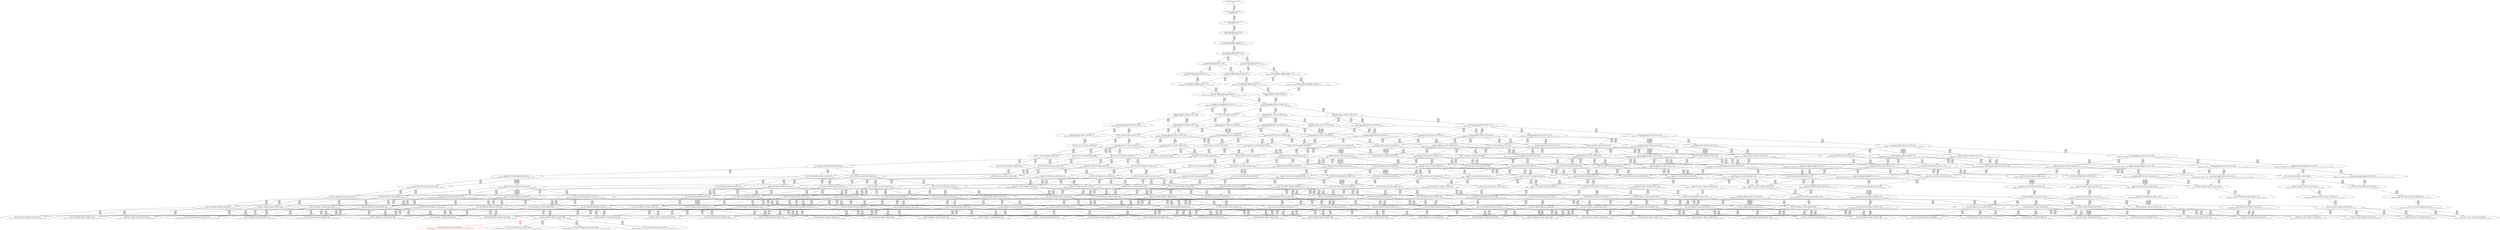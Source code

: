 digraph {
	S0[label="S0: [0, 0] [0, 0] [0, 0] [0, 0] \n{}{}"];
	S1[label="S1: [0, 0] [0, 0] [0, 0] [40, 50] \n{T0J0:40-50}{1}"];
	S2[label="S2: [40, 40] [40, 40] [40, 50] [73, 92] \n{T0J1:73-92}{1, 2}"];
	S3[label="S3: [40, 40] [40, 50] [70, 88] [73, 92] \n{T0J1:73-92, T0J2:70-88}{1, 2, 3}"];
	S4[label="S4: [40, 50] [70, 88] [73, 92] [103, 129] \n{T0J1:73-92, T0J2:70-88, T0J15:103-129}{1, 2, 3, 16}"];
	S5[label="S5: [70, 88] [73, 92] [74, 93] [103, 129] \n{T0J3:74-93, T0J15:103-129}{1, 2, 3, 4, 16}"];
	S6[label="S6: [74, 88] [74, 90] [75, 92] [103, 129] \n{T0J4:75-90, T0J15:103-129}{1, 2, 3, 4, 5, 16}"];
	S7[label="S7: [73, 92] [74, 93] [103, 129] [142, 179] \n{T0J6:142-179, T0J15:103-129}{1, 2, 3, 4, 7, 16}"];
	S8[label="S8: [74, 90] [75, 92] [103, 129] [129, 157] \n{T0J5:129-157, T0J15:103-129}{1, 2, 3, 4, 5, 6, 16}"];
	S9[label="S9: [74, 93] [75, 94] [103, 129] [142, 179] \n{T0J6:142-179, T0J15:103-129}{1, 2, 3, 4, 5, 7, 16}"];
	S10[label="S10: [74, 93] [103, 129] [128, 161] [142, 179] \n{T0J6:142-179, T0J7:128-161, T0J15:103-129}{1, 2, 3, 4, 7, 8, 16}"];
	S11[label="S11: [75, 94] [103, 129] [129, 162] [142, 181] \n{T0J5:129-162, T0J6:142-181, T0J15:103-129}{1, 2, 3, 4, 5, 6, 7, 16}"];
	S12[label="S12: [75, 95] [103, 129] [128, 161] [142, 179] \n{T0J6:142-179, T0J7:128-161, T0J15:103-129}{1, 2, 3, 4, 5, 7, 8, 16}"];
	S13[label="S13: [103, 129] [126, 158] [128, 161] [142, 179] \n{T0J6:142-179, T0J7:128-161, T0J12:126-158, T0J15:103-129}{1, 2, 3, 4, 7, 8, 13, 16}"];
	S14[label="S14: [103, 129] [128, 162] [130, 164] [142, 181] \n{T0J5:129-164, T0J6:142-181, T0J7:128-163, T0J15:103-129}{1, 2, 3, 4, 5, 6, 7, 8, 16}"];
	S15[label="S15: [103, 131] [126, 158] [128, 161] [142, 179] \n{T0J6:142-179}{1, 2, 3, 4, 5, 7, 8, 13, 16}"];
	S16[label="S16: [128, 147] [130, 162] [142, 164] [142, 181] \n{T0J5:129-164, T0J6:142-181, T0J8:142-147}{1, 2, 3, 4, 5, 6, 7, 8, 9, 16}"];
	S17[label="S17: [126, 162] [128, 164] [142, 181] [155, 200] \n{T0J5:129-200, T0J6:142-181}{1, 2, 3, 4, 5, 6, 7, 8, 13, 16}"];
	S18[label="S18: [130, 162] [142, 164] [142, 181] [177, 209] \n{T0J9:177-209}{1, 2, 3, 4, 5, 6, 7, 8, 9, 10, 16}"];
	S19[label="S19: [128, 164] [142, 180] [142, 181] [155, 213] \n{}{1, 2, 3, 4, 5, 6, 7, 8, 9, 13, 16}"];
	S20[label="S20: [128, 164] [142, 181] [155, 200] [184, 235] \n{T0J13:184-235}{1, 2, 3, 4, 5, 6, 7, 8, 13, 14, 16}"];
	S21[label="S21: [128, 164] [142, 181] [155, 200] [173, 221] \n{T0J16:173-221}{1, 2, 3, 4, 5, 6, 7, 8, 13, 16, 17}"];
	S22[label="S22: [142, 164] [142, 181] [155, 194] [177, 209] \n{T0J9:177-209, T0J10:155-194}{1, 2, 3, 4, 5, 6, 7, 8, 9, 10, 11, 16}"];
	S23[label="S23: [142, 180] [142, 181] [155, 213] [177, 228] \n{T0J9:177-226}{1, 2, 3, 4, 5, 6, 7, 8, 9, 10, 13, 16}"];
	S24[label="S24: [142, 181] [142, 182] [155, 213] [184, 235] \n{T0J13:184-235}{1, 2, 3, 4, 5, 6, 7, 8, 9, 13, 14, 16}"];
	S25[label="S25: [142, 181] [142, 182] [155, 213] [173, 221] \n{T0J16:173-221}{1, 2, 3, 4, 5, 6, 7, 8, 9, 13, 16, 17}"];
	S26[label="S26: [142, 181] [155, 200] [184, 233] [184, 235] \n{T0J13:184-235, T0J14:184-233}{1, 2, 3, 4, 5, 6, 7, 8, 13, 14, 15, 16}"];
	S27[label="S27: [142, 181] [155, 200] [173, 221] [184, 235] \n{T0J13:184-235, T0J16:173-221}{1, 2, 3, 4, 5, 6, 7, 8, 13, 14, 16, 17}"];
	S28[label="S28: [133, 169] [142, 181] [155, 200] [173, 221] \n{T0J16:173-221, T0J19:133-169}{1, 2, 3, 4, 5, 6, 7, 8, 13, 16, 17, 20}"];
	S29[label="S29: [142, 181] [155, 194] [177, 209] [180, 212] \n{T0J9:177-209, T0J11:180-212}{1, 2, 3, 4, 5, 6, 7, 8, 9, 10, 11, 12, 16}"];
	S30[label="S30: [142, 181] [155, 212] [167, 213] [177, 228] \n{}{1, 2, 3, 4, 5, 6, 7, 8, 9, 10, 11, 13, 16}"];
	S31[label="S31: [142, 182] [155, 213] [177, 235] [191, 243] \n{T0J9:177-243, T0J13:184-235}{1, 2, 3, 4, 5, 6, 7, 8, 9, 10, 13, 14, 16}"];
	S32[label="S32: [142, 182] [155, 213] [173, 221] [189, 243] \n{T0J9:177-243}{1, 2, 3, 4, 5, 6, 7, 8, 9, 10, 13, 16, 17}"];
	S33[label="S33: [142, 199] [155, 213] [184, 233] [184, 235] \n{T0J13:184-235, T0J14:184-233}{1, 2, 3, 4, 5, 6, 7, 8, 9, 13, 14, 15, 16}"];
	S34[label="S34: [142, 199] [155, 213] [173, 221] [184, 235] \n{T0J13:184-235}{1, 2, 3, 4, 5, 6, 7, 8, 9, 13, 14, 16, 17}"];
	S35[label="S35: [142, 181] [147, 187] [155, 213] [173, 221] \n{T0J16:173-221}{1, 2, 3, 4, 5, 6, 7, 8, 9, 13, 16, 17, 20}"];
	S36[label="S36: [155, 200] [173, 221] [184, 233] [189, 235] \n{T0J13:184-235, T0J14:184-233, T0J16:173-221}{1, 2, 3, 4, 5, 6, 7, 8, 13, 14, 15, 16, 17}"];
	S37[label="S37: [142, 181] [155, 200] [173, 221] [184, 235] \n{T0J13:184-235, T0J16:173-221}{1, 2, 3, 4, 5, 6, 7, 8, 13, 14, 16, 17, 20}"];
	S38[label="S38: [142, 179] [146, 181] [155, 200] [173, 221] \n{T0J16:173-221, T0J20:146-179}{1, 2, 3, 4, 5, 6, 7, 8, 13, 16, 17, 20, 21}"];
	S39[label="S39: [142, 181] [151, 185] [155, 200] [173, 221] \n{T0J16:173-221, T0J24:151-185}{1, 2, 3, 4, 5, 6, 7, 8, 13, 16, 17, 20, 25}"];
	S40[label="S40: [155, 212] [167, 213] [177, 228] [180, 247] \n{}{1, 2, 3, 4, 5, 6, 7, 8, 9, 10, 11, 12, 13, 16}"];
	S41[label="S41: [155, 213] [167, 214] [177, 235] [191, 243] \n{T0J13:184-235}{1, 2, 3, 4, 5, 6, 7, 8, 9, 10, 11, 13, 14, 16}"];
	S42[label="S42: [155, 213] [167, 214] [173, 221] [189, 243] \n{}{1, 2, 3, 4, 5, 6, 7, 8, 9, 10, 11, 13, 16, 17}"];
	S43[label="S43: [155, 213] [177, 233] [184, 235] [191, 261] \n{T0J9:177-261}{1, 2, 3, 4, 5, 6, 7, 8, 9, 10, 13, 14, 15, 16}"];
	S44[label="S44: [155, 213] [173, 221] [184, 235] [191, 261] \n{T0J9:177-261}{1, 2, 3, 4, 5, 6, 7, 8, 9, 10, 13, 14, 16, 17}"];
	S45[label="S45: [147, 187] [155, 213] [173, 221] [189, 243] \n{T0J9:177-243}{1, 2, 3, 4, 5, 6, 7, 8, 9, 10, 13, 16, 17, 20}"];
	S46[label="S46: [155, 218] [173, 221] [184, 233] [189, 235] \n{}{1, 2, 3, 4, 5, 6, 7, 8, 9, 13, 14, 15, 16, 17}"];
	S47[label="S47: [147, 199] [155, 213] [173, 221] [184, 235] \n{T0J13:184-235}{1, 2, 3, 4, 5, 6, 7, 8, 9, 13, 14, 16, 17, 20}"];
	S48[label="S48: [146, 181] [155, 197] [155, 213] [173, 221] \n{}{1, 2, 3, 4, 5, 6, 7, 8, 9, 13, 16, 17, 20, 21}"];
	S49[label="S49: [147, 185] [155, 199] [156, 213] [173, 221] \n{}{1, 2, 3, 4, 5, 6, 7, 8, 9, 13, 16, 17, 20, 25}"];
	S50[label="S50: [155, 200] [173, 221] [184, 233] [189, 235] \n{T0J13:184-235, T0J14:184-233, T0J16:173-221}{1, 2, 3, 4, 5, 6, 7, 8, 13, 14, 15, 16, 17, 20}"];
	S51[label="S51: [146, 181] [155, 200] [173, 221] [184, 235] \n{T0J13:184-235, T0J16:173-221}{1, 2, 3, 4, 5, 6, 7, 8, 13, 14, 16, 17, 20, 21}"];
	S52[label="S52: [151, 185] [155, 200] [173, 221] [184, 235] \n{T0J13:184-235, T0J16:173-221}{1, 2, 3, 4, 5, 6, 7, 8, 13, 14, 16, 17, 20, 25}"];
	S53[label="S53: [146, 181] [155, 200] [173, 221] [217, 256] \n{T0J16:173-221, T0J21:217-256}{1, 2, 3, 4, 5, 6, 7, 8, 13, 16, 17, 20, 21, 22}"];
	S54[label="S54: [146, 181] [155, 185] [155, 200] [173, 221] \n{T0J16:173-221}{1, 2, 3, 4, 5, 6, 7, 8, 13, 16, 17, 20, 21, 25}"];
	S55[label="S55: [167, 214] [177, 235] [180, 247] [193, 285] \n{}{1, 2, 3, 4, 5, 6, 7, 8, 9, 10, 11, 12, 13, 14, 16}"];
	S56[label="S56: [167, 214] [173, 228] [180, 247] [193, 271] \n{}{1, 2, 3, 4, 5, 6, 7, 8, 9, 10, 11, 12, 13, 16, 17}"];
	S57[label="S57: [167, 233] [177, 235] [184, 245] [191, 261] \n{}{1, 2, 3, 4, 5, 6, 7, 8, 9, 10, 11, 13, 14, 15, 16}"];
	S58[label="S58: [167, 221] [173, 235] [184, 245] [191, 261] \n{}{1, 2, 3, 4, 5, 6, 7, 8, 9, 10, 11, 13, 14, 16, 17}"];
	S59[label="S59: [155, 213] [167, 219] [173, 221] [189, 243] \n{}{1, 2, 3, 4, 5, 6, 7, 8, 9, 10, 11, 13, 16, 17, 20}"];
	S60[label="S60: [173, 221] [184, 233] [189, 235] [202, 280] \n{T0J9:177-280}{1, 2, 3, 4, 5, 6, 7, 8, 9, 10, 13, 14, 15, 16, 17}"];
	S61[label="S61: [155, 213] [173, 221] [184, 235] [191, 261] \n{T0J9:177-261}{1, 2, 3, 4, 5, 6, 7, 8, 9, 10, 13, 14, 16, 17, 20}"];
	S62[label="S62: [155, 197] [155, 213] [173, 221] [189, 243] \n{T0J9:177-243}{1, 2, 3, 4, 5, 6, 7, 8, 9, 10, 13, 16, 17, 20, 21}"];
	S63[label="S63: [155, 199] [156, 213] [173, 221] [189, 247] \n{T0J9:177-247}{1, 2, 3, 4, 5, 6, 7, 8, 9, 10, 13, 16, 17, 20, 25}"];
	S64[label="S64: [155, 218] [173, 221] [184, 233] [189, 235] \n{}{1, 2, 3, 4, 5, 6, 7, 8, 9, 13, 14, 15, 16, 17, 20}"];
	S65[label="S65: [155, 199] [155, 213] [173, 221] [184, 235] \n{T0J13:184-235}{1, 2, 3, 4, 5, 6, 7, 8, 9, 13, 14, 16, 17, 20, 21}"];
	S66[label="S66: [155, 200] [156, 213] [173, 221] [184, 235] \n{}{1, 2, 3, 4, 5, 6, 7, 8, 9, 13, 14, 16, 17, 20, 25}"];
	S67[label="S67: [155, 199] [155, 213] [173, 221] [217, 256] \n{T0J21:217-256}{1, 2, 3, 4, 5, 6, 7, 8, 9, 13, 16, 17, 20, 21, 22}"];
	S68[label="S68: [155, 185] [155, 199] [160, 213] [173, 221] \n{}{1, 2, 3, 4, 5, 6, 7, 8, 9, 13, 16, 17, 20, 21, 25}"];
	S69[label="S69: [155, 200] [173, 221] [184, 233] [189, 235] \n{T0J13:184-235, T0J14:184-233, T0J16:173-221}{1, 2, 3, 4, 5, 6, 7, 8, 13, 14, 15, 16, 17, 20, 21}"];
	S70[label="S70: [155, 200] [173, 221] [184, 233] [189, 235] \n{T0J13:184-235, T0J14:184-233, T0J16:173-221}{1, 2, 3, 4, 5, 6, 7, 8, 13, 14, 15, 16, 17, 20, 25}"];
	S71[label="S71: [155, 200] [173, 221] [184, 235] [217, 256] \n{T0J13:184-235, T0J16:173-221, T0J21:217-256}{1, 2, 3, 4, 5, 6, 7, 8, 13, 14, 16, 17, 20, 21, 22}"];
	S72[label="S72: [155, 185] [155, 200] [173, 221] [184, 235] \n{T0J13:184-235, T0J16:173-221}{1, 2, 3, 4, 5, 6, 7, 8, 13, 14, 16, 17, 20, 21, 25}"];
	S73[label="S73: [155, 200] [173, 221] [214, 247] [217, 256] \n{T0J16:173-221, T0J21:217-256, T0J22:214-247}{1, 2, 3, 4, 5, 6, 7, 8, 13, 16, 17, 20, 21, 22, 23}"];
	S74[label="S74: [155, 185] [155, 200] [173, 221] [217, 256] \n{T0J16:173-221, T0J21:217-256}{1, 2, 3, 4, 5, 6, 7, 8, 13, 16, 17, 20, 21, 22, 25}"];
	S75[label="S75: [177, 235] [180, 247] [191, 285] [205, 285] \n{}{1, 2, 3, 4, 5, 6, 7, 8, 9, 10, 11, 12, 13, 14, 15, 16}"];
	S76[label="S76: [173, 235] [180, 247] [191, 273] [205, 287] \n{}{1, 2, 3, 4, 5, 6, 7, 8, 9, 10, 11, 12, 13, 14, 16, 17}"];
	S77[label="S77: [173, 221] [178, 228] [180, 247] [193, 271] \n{T0J17:178-221}{1, 2, 3, 4, 5, 6, 7, 8, 9, 10, 11, 12, 13, 16, 17, 18}"];
	S78[label="S78: [167, 221] [173, 228] [180, 247] [193, 271] \n{}{1, 2, 3, 4, 5, 6, 7, 8, 9, 10, 11, 12, 13, 16, 17, 20}"];
	S79[label="S79: [167, 221] [173, 235] [184, 245] [191, 261] \n{}{1, 2, 3, 4, 5, 6, 7, 8, 9, 10, 11, 13, 14, 16, 17, 20}"];
	S80[label="S80: [155, 213] [168, 221] [173, 229] [189, 243] \n{}{1, 2, 3, 4, 5, 6, 7, 8, 9, 10, 11, 13, 16, 17, 20, 21}"];
	S81[label="S81: [156, 213] [173, 221] [173, 231] [189, 247] \n{}{1, 2, 3, 4, 5, 6, 7, 8, 9, 10, 11, 13, 16, 17, 20, 25}"];
	S82[label="S82: [184, 233] [189, 235] [198, 253] [202, 280] \n{T0J10:198-253}{1, 2, 3, 4, 5, 6, 7, 8, 9, 10, 11, 13, 14, 15, 16, 17}"];
	S83[label="S83: [173, 221] [184, 233] [189, 235] [204, 280] \n{T0J9:177-280}{1, 2, 3, 4, 5, 6, 7, 8, 9, 10, 13, 14, 15, 16, 17, 20}"];
	S84[label="S84: [155, 213] [173, 221] [184, 235] [191, 261] \n{T0J9:177-261}{1, 2, 3, 4, 5, 6, 7, 8, 9, 10, 13, 14, 16, 17, 20, 21}"];
	S85[label="S85: [156, 213] [173, 221] [184, 235] [191, 262] \n{T0J9:177-262}{1, 2, 3, 4, 5, 6, 7, 8, 9, 10, 13, 14, 16, 17, 20, 25}"];
	S86[label="S86: [155, 213] [173, 221] [189, 256] [217, 261] \n{T0J9:177-261, T0J21:217-256}{1, 2, 3, 4, 5, 6, 7, 8, 9, 10, 13, 16, 17, 20, 21, 22}"];
	S87[label="S87: [155, 199] [160, 213] [173, 221] [189, 247] \n{T0J9:177-247}{1, 2, 3, 4, 5, 6, 7, 8, 9, 10, 13, 16, 17, 20, 21, 25}"];
	S88[label="S88: [155, 218] [173, 221] [184, 233] [189, 235] \n{}{1, 2, 3, 4, 5, 6, 7, 8, 9, 13, 14, 15, 16, 17, 20, 21}"];
	S89[label="S89: [156, 218] [173, 221] [184, 233] [189, 235] \n{}{1, 2, 3, 4, 5, 6, 7, 8, 9, 13, 14, 15, 16, 17, 20, 25}"];
	S90[label="S90: [155, 218] [173, 221] [184, 235] [217, 256] \n{T0J21:217-256}{1, 2, 3, 4, 5, 6, 7, 8, 9, 13, 14, 16, 17, 20, 21, 22}"];
	S91[label="S91: [155, 200] [160, 213] [173, 221] [184, 235] \n{}{1, 2, 3, 4, 5, 6, 7, 8, 9, 13, 14, 16, 17, 20, 21, 25}"];
	S92[label="S92: [155, 218] [173, 221] [214, 247] [217, 256] \n{T0J21:217-256, T0J22:214-247}{1, 2, 3, 4, 5, 6, 7, 8, 9, 13, 16, 17, 20, 21, 22, 23}"];
	S93[label="S93: [155, 200] [160, 213] [173, 221] [217, 256] \n{T0J21:217-256}{1, 2, 3, 4, 5, 6, 7, 8, 9, 13, 16, 17, 20, 21, 22, 25}"];
	S94[label="S94: [173, 221] [184, 233] [189, 235] [217, 256] \n{T0J13:184-235, T0J14:184-233, T0J16:173-221, T0J21:217-256}{1, 2, 3, 4, 5, 6, 7, 8, 13, 14, 15, 16, 17, 20, 21, 22}"];
	S95[label="S95: [155, 200] [173, 221] [184, 233] [189, 235] \n{T0J13:184-235, T0J14:184-233, T0J16:173-221}{1, 2, 3, 4, 5, 6, 7, 8, 13, 14, 15, 16, 17, 20, 21, 25}"];
	S96[label="S96: [173, 221] [184, 235] [214, 247] [217, 256] \n{T0J13:184-235, T0J16:173-221, T0J21:217-256, T0J22:214-247}{1, 2, 3, 4, 5, 6, 7, 8, 13, 14, 16, 17, 20, 21, 22, 23}"];
	S97[label="S97: [155, 200] [173, 221] [184, 235] [217, 256] \n{T0J13:184-235, T0J16:173-221, T0J21:217-256}{1, 2, 3, 4, 5, 6, 7, 8, 13, 14, 16, 17, 20, 21, 22, 25}"];
	S98[label="S98: [173, 221] [213, 235] [214, 247] [217, 256] \n{T0J16:173-221, T0J21:217-256, T0J22:214-247, T0J23:213-235}{1, 2, 3, 4, 5, 6, 7, 8, 13, 16, 17, 20, 21, 22, 23, 24}"];
	S99[label="S99: [155, 200] [173, 221] [214, 247] [217, 256] \n{T0J16:173-221, T0J21:217-256, T0J22:214-247}{1, 2, 3, 4, 5, 6, 7, 8, 13, 16, 17, 20, 21, 22, 23, 25}"];
	S100[label="S100: [180, 247] [191, 285] [202, 287] [222, 306] \n{}{1, 2, 3, 4, 5, 6, 7, 8, 9, 10, 11, 12, 13, 14, 15, 16, 17}"];
	S101[label="S101: [178, 242] [180, 247] [191, 273] [205, 294] \n{}{1, 2, 3, 4, 5, 6, 7, 8, 9, 10, 11, 12, 13, 14, 16, 17, 18}"];
	S102[label="S102: [173, 242] [180, 247] [191, 273] [205, 294] \n{}{1, 2, 3, 4, 5, 6, 7, 8, 9, 10, 11, 12, 13, 14, 16, 17, 20}"];
	S103[label="S103: [178, 228] [180, 247] [193, 271] [245, 311] \n{T0J18:245-311}{1, 2, 3, 4, 5, 6, 7, 8, 9, 10, 11, 12, 13, 16, 17, 18, 19}"];
	S104[label="S104: [173, 228] [178, 228] [180, 247] [193, 271] \n{}{1, 2, 3, 4, 5, 6, 7, 8, 9, 10, 11, 12, 13, 16, 17, 18, 20}"];
	S105[label="S105: [168, 228] [173, 238] [180, 247] [193, 271] \n{}{1, 2, 3, 4, 5, 6, 7, 8, 9, 10, 11, 12, 13, 16, 17, 20, 21}"];
	S106[label="S106: [173, 228] [173, 244] [185, 247] [193, 271] \n{}{1, 2, 3, 4, 5, 6, 7, 8, 9, 10, 11, 12, 13, 16, 17, 20, 25}"];
	S107[label="S107: [180, 228] [180, 247] [193, 268] [235, 271] \n{T0J25:235-268}{1, 2, 3, 4, 5, 6, 7, 8, 9, 10, 11, 12, 13, 16, 17, 20, 26}"];
	S108[label="S108: [168, 221] [173, 235] [184, 245] [191, 261] \n{}{1, 2, 3, 4, 5, 6, 7, 8, 9, 10, 11, 13, 14, 16, 17, 20, 21}"];
	S109[label="S109: [168, 221] [173, 245] [189, 256] [217, 261] \n{T0J21:217-256}{1, 2, 3, 4, 5, 6, 7, 8, 9, 10, 11, 13, 16, 17, 20, 21, 22}"];
	S110[label="S110: [160, 213] [173, 221] [173, 231] [189, 247] \n{}{1, 2, 3, 4, 5, 6, 7, 8, 9, 10, 11, 13, 16, 17, 20, 21, 25}"];
	S111[label="S111: [173, 221] [173, 235] [184, 245] [191, 262] \n{}{1, 2, 3, 4, 5, 6, 7, 8, 9, 10, 11, 13, 14, 16, 17, 20, 25}"];
	S112[label="S112: [184, 233] [189, 235] [198, 253] [204, 280] \n{T0J10:198-253}{1, 2, 3, 4, 5, 6, 7, 8, 9, 10, 11, 13, 14, 15, 16, 17, 20}"];
	S113[label="S113: [173, 221] [184, 233] [189, 235] [204, 280] \n{T0J9:177-280}{1, 2, 3, 4, 5, 6, 7, 8, 9, 10, 13, 14, 15, 16, 17, 20, 21}"];
	S114[label="S114: [173, 221] [184, 235] [191, 256] [217, 280] \n{T0J9:177-280}{1, 2, 3, 4, 5, 6, 7, 8, 9, 10, 13, 14, 16, 17, 20, 21, 22}"];
	S115[label="S115: [160, 213] [173, 221] [184, 235] [191, 262] \n{T0J9:177-262}{1, 2, 3, 4, 5, 6, 7, 8, 9, 10, 13, 14, 16, 17, 20, 21, 25}"];
	S116[label="S116: [173, 221] [184, 233] [189, 235] [205, 280] \n{T0J9:177-280}{1, 2, 3, 4, 5, 6, 7, 8, 9, 10, 13, 14, 15, 16, 17, 20, 25}"];
	S117[label="S117: [173, 221] [189, 247] [214, 256] [217, 280] \n{T0J9:177-280}{1, 2, 3, 4, 5, 6, 7, 8, 9, 10, 13, 16, 17, 20, 21, 22, 23}"];
	S118[label="S118: [160, 213] [173, 221] [189, 256] [217, 262] \n{T0J9:177-262, T0J21:217-256}{1, 2, 3, 4, 5, 6, 7, 8, 9, 10, 13, 16, 17, 20, 21, 22, 25}"];
	S119[label="S119: [173, 233] [184, 235] [189, 239] [217, 256] \n{}{1, 2, 3, 4, 5, 6, 7, 8, 9, 13, 14, 15, 16, 17, 20, 21, 22}"];
	S120[label="S120: [160, 218] [173, 221] [184, 233] [189, 235] \n{}{1, 2, 3, 4, 5, 6, 7, 8, 9, 13, 14, 15, 16, 17, 20, 21, 25}"];
	S121[label="S121: [173, 235] [184, 239] [214, 247] [217, 256] \n{}{1, 2, 3, 4, 5, 6, 7, 8, 9, 13, 14, 16, 17, 20, 21, 22, 23}"];
	S122[label="S122: [160, 218] [173, 221] [184, 235] [217, 256] \n{T0J21:217-256}{1, 2, 3, 4, 5, 6, 7, 8, 9, 13, 14, 16, 17, 20, 21, 22, 25}"];
	S123[label="S123: [173, 235] [213, 239] [214, 247] [217, 256] \n{}{1, 2, 3, 4, 5, 6, 7, 8, 9, 13, 16, 17, 20, 21, 22, 23, 24}"];
	S124[label="S124: [160, 218] [173, 221] [214, 247] [217, 256] \n{T0J21:217-256, T0J22:214-247}{1, 2, 3, 4, 5, 6, 7, 8, 9, 13, 16, 17, 20, 21, 22, 23, 25}"];
	S125[label="S125: [173, 221] [184, 233] [189, 235] [217, 256] \n{T0J13:184-235, T0J14:184-233, T0J16:173-221, T0J21:217-256}{1, 2, 3, 4, 5, 6, 7, 8, 13, 14, 15, 16, 17, 20, 21, 22, 25}"];
	S126[label="S126: [173, 221] [184, 235] [214, 247] [217, 256] \n{T0J13:184-235, T0J16:173-221, T0J21:217-256, T0J22:214-247}{1, 2, 3, 4, 5, 6, 7, 8, 13, 14, 16, 17, 20, 21, 22, 23, 25}"];
	S127[label="S127: [173, 221] [213, 235] [214, 247] [217, 256] \n{T0J16:173-221, T0J21:217-256, T0J22:214-247, T0J23:213-235}{1, 2, 3, 4, 5, 6, 7, 8, 13, 16, 17, 20, 21, 22, 23, 24, 25}"];
	S128[label="S128: [180, 254] [191, 285] [202, 294] [222, 313] \n{}{1, 2, 3, 4, 5, 6, 7, 8, 9, 10, 11, 12, 13, 14, 15, 16, 17, 18}"];
	S129[label="S129: [180, 254] [191, 285] [202, 294] [222, 313] \n{}{1, 2, 3, 4, 5, 6, 7, 8, 9, 10, 11, 12, 13, 14, 15, 16, 17, 20}"];
	S130[label="S130: [180, 247] [191, 273] [205, 301] [245, 332] \n{T0J18:245-332}{1, 2, 3, 4, 5, 6, 7, 8, 9, 10, 11, 12, 13, 14, 16, 17, 18, 19}"];
	S131[label="S131: [178, 247] [180, 249] [191, 273] [205, 301] \n{}{1, 2, 3, 4, 5, 6, 7, 8, 9, 10, 11, 12, 13, 14, 16, 17, 18, 20}"];
	S132[label="S132: [173, 247] [180, 259] [191, 273] [205, 301] \n{}{1, 2, 3, 4, 5, 6, 7, 8, 9, 10, 11, 12, 13, 14, 16, 17, 20, 21}"];
	S133[label="S133: [173, 247] [184, 265] [191, 273] [205, 320] \n{}{1, 2, 3, 4, 5, 6, 7, 8, 9, 10, 11, 12, 13, 14, 16, 17, 20, 25}"];
	S134[label="S134: [180, 247] [191, 268] [205, 273] [235, 301] \n{T0J25:235-268}{1, 2, 3, 4, 5, 6, 7, 8, 9, 10, 11, 12, 13, 14, 16, 17, 20, 26}"];
	S135[label="S135: [178, 235] [180, 247] [193, 271] [245, 318] \n{T0J18:245-318}{1, 2, 3, 4, 5, 6, 7, 8, 9, 10, 11, 12, 13, 16, 17, 18, 19, 20}"];
	S136[label="S136: [173, 235] [178, 245] [180, 247] [193, 271] \n{}{1, 2, 3, 4, 5, 6, 7, 8, 9, 10, 11, 12, 13, 16, 17, 18, 20, 21}"];
	S137[label="S137: [173, 244] [178, 247] [185, 253] [193, 271] \n{}{1, 2, 3, 4, 5, 6, 7, 8, 9, 10, 11, 12, 13, 16, 17, 18, 20, 25}"];
	S138[label="S138: [180, 235] [180, 247] [193, 268] [235, 271] \n{T0J25:235-268}{1, 2, 3, 4, 5, 6, 7, 8, 9, 10, 11, 12, 13, 16, 17, 18, 20, 26}"];
	S139[label="S139: [173, 245] [180, 256] [193, 271] [217, 322] \n{}{1, 2, 3, 4, 5, 6, 7, 8, 9, 10, 11, 12, 13, 16, 17, 20, 21, 22}"];
	S140[label="S140: [173, 244] [173, 247] [186, 263] [193, 271] \n{}{1, 2, 3, 4, 5, 6, 7, 8, 9, 10, 11, 12, 13, 16, 17, 20, 21, 25}"];
	S141[label="S141: [180, 245] [180, 247] [193, 268] [235, 271] \n{T0J25:235-268}{1, 2, 3, 4, 5, 6, 7, 8, 9, 10, 11, 12, 13, 16, 17, 20, 21, 26}"];
	S142[label="S142: [180, 247] [185, 251] [193, 271] [235, 315] \n{T0J25:235-315}{1, 2, 3, 4, 5, 6, 7, 8, 9, 10, 11, 12, 13, 16, 17, 20, 25, 26}"];
	S143[label="S143: [173, 221] [173, 235] [185, 245] [191, 262] \n{}{1, 2, 3, 4, 5, 6, 7, 8, 9, 10, 11, 13, 14, 16, 17, 20, 21, 25}"];
	S144[label="S144: [173, 221] [173, 245] [189, 256] [217, 262] \n{T0J21:217-256}{1, 2, 3, 4, 5, 6, 7, 8, 9, 10, 11, 13, 16, 17, 20, 21, 22, 25}"];
	S145[label="S145: [184, 233] [189, 235] [198, 253] [204, 280] \n{T0J10:198-253}{1, 2, 3, 4, 5, 6, 7, 8, 9, 10, 11, 13, 14, 15, 16, 17, 20, 21}"];
	S146[label="S146: [184, 235] [191, 253] [198, 256] [217, 280] \n{T0J10:198-253}{1, 2, 3, 4, 5, 6, 7, 8, 9, 10, 11, 13, 14, 16, 17, 20, 21, 22}"];
	S147[label="S147: [173, 221] [184, 233] [189, 235] [209, 280] \n{T0J9:177-280}{1, 2, 3, 4, 5, 6, 7, 8, 9, 10, 13, 14, 15, 16, 17, 20, 21, 25}"];
	S148[label="S148: [173, 221] [184, 235] [191, 256] [217, 280] \n{T0J9:177-280}{1, 2, 3, 4, 5, 6, 7, 8, 9, 10, 13, 14, 16, 17, 20, 21, 22, 25}"];
	S149[label="S149: [184, 233] [189, 235] [198, 253] [205, 280] \n{T0J10:198-253}{1, 2, 3, 4, 5, 6, 7, 8, 9, 10, 11, 13, 14, 15, 16, 17, 20, 25}"];
	S150[label="S150: [189, 247] [198, 253] [214, 256] [217, 280] \n{T0J10:198-253}{1, 2, 3, 4, 5, 6, 7, 8, 9, 10, 11, 13, 16, 17, 20, 21, 22, 23}"];
	S151[label="S151: [173, 221] [189, 247] [214, 256] [217, 280] \n{T0J9:177-280}{1, 2, 3, 4, 5, 6, 7, 8, 9, 10, 13, 16, 17, 20, 21, 22, 23, 25}"];
	S152[label="S152: [184, 235] [189, 239] [217, 256] [222, 295] \n{T0J9:222-295}{1, 2, 3, 4, 5, 6, 7, 8, 9, 10, 13, 14, 15, 16, 17, 20, 21, 22}"];
	S153[label="S153: [173, 233] [184, 235] [189, 239] [217, 256] \n{}{1, 2, 3, 4, 5, 6, 7, 8, 9, 13, 14, 15, 16, 17, 20, 21, 22, 25}"];
	S154[label="S154: [184, 239] [214, 247] [217, 256] [222, 297] \n{T0J9:222-297}{1, 2, 3, 4, 5, 6, 7, 8, 9, 10, 13, 14, 16, 17, 20, 21, 22, 23}"];
	S155[label="S155: [173, 235] [184, 239] [214, 247] [217, 256] \n{}{1, 2, 3, 4, 5, 6, 7, 8, 9, 13, 14, 16, 17, 20, 21, 22, 23, 25}"];
	S156[label="S156: [213, 239] [214, 247] [217, 256] [222, 297] \n{T0J9:222-297}{1, 2, 3, 4, 5, 6, 7, 8, 9, 10, 13, 16, 17, 20, 21, 22, 23, 24}"];
	S157[label="S157: [173, 235] [213, 239] [214, 247] [217, 256] \n{}{1, 2, 3, 4, 5, 6, 7, 8, 9, 13, 16, 17, 20, 21, 22, 23, 24, 25}"];
	S158[label="S158: [191, 285] [202, 301] [222, 318] [245, 344] \n{}{1, 2, 3, 4, 5, 6, 7, 8, 9, 10, 11, 12, 13, 14, 15, 16, 17, 18, 19}"];
	S159[label="S159: [180, 261] [191, 285] [202, 301] [222, 318] \n{}{1, 2, 3, 4, 5, 6, 7, 8, 9, 10, 11, 12, 13, 14, 15, 16, 17, 18, 20}"];
	S160[label="S160: [180, 271] [191, 285] [202, 301] [222, 318] \n{}{1, 2, 3, 4, 5, 6, 7, 8, 9, 10, 11, 12, 13, 14, 15, 16, 17, 20, 21}"];
	S161[label="S161: [184, 277] [191, 285] [202, 318] [222, 320] \n{}{1, 2, 3, 4, 5, 6, 7, 8, 9, 10, 11, 12, 13, 14, 15, 16, 17, 20, 25}"];
	S162[label="S162: [191, 268] [202, 285] [222, 301] [235, 318] \n{}{1, 2, 3, 4, 5, 6, 7, 8, 9, 10, 11, 12, 13, 14, 15, 16, 17, 20, 26}"];
	S163[label="S163: [191, 226] [202, 285] [205, 294] [222, 313] \n{T0J26:205-226}{1, 2, 3, 4, 5, 6, 7, 8, 9, 10, 11, 12, 13, 14, 15, 16, 17, 20, 27}"];
	S164[label="S164: [180, 253] [191, 273] [205, 308] [245, 336] \n{}{1, 2, 3, 4, 5, 6, 7, 8, 9, 10, 11, 12, 13, 14, 16, 17, 18, 19, 20}"];
	S165[label="S165: [178, 253] [180, 263] [191, 273] [205, 308] \n{}{1, 2, 3, 4, 5, 6, 7, 8, 9, 10, 11, 12, 13, 14, 16, 17, 18, 20, 21}"];
	S166[label="S166: [178, 253] [184, 269] [191, 273] [205, 320] \n{}{1, 2, 3, 4, 5, 6, 7, 8, 9, 10, 11, 12, 13, 14, 16, 17, 18, 20, 25}"];
	S167[label="S167: [180, 253] [191, 268] [205, 273] [235, 308] \n{}{1, 2, 3, 4, 5, 6, 7, 8, 9, 10, 11, 12, 13, 14, 16, 17, 18, 20, 26}"];
	S168[label="S168: [180, 259] [191, 273] [205, 318] [222, 340] \n{}{1, 2, 3, 4, 5, 6, 7, 8, 9, 10, 11, 12, 13, 14, 16, 17, 20, 21, 22}"];
	S169[label="S169: [173, 263] [185, 269] [191, 273] [205, 320] \n{}{1, 2, 3, 4, 5, 6, 7, 8, 9, 10, 11, 12, 13, 14, 16, 17, 20, 21, 25}"];
	S170[label="S170: [180, 263] [191, 268] [205, 273] [235, 318] \n{}{1, 2, 3, 4, 5, 6, 7, 8, 9, 10, 11, 12, 13, 14, 16, 17, 20, 21, 26}"];
	S171[label="S171: [184, 268] [191, 273] [205, 315] [235, 320] \n{}{1, 2, 3, 4, 5, 6, 7, 8, 9, 10, 11, 12, 13, 14, 16, 17, 20, 25, 26}"];
	S172[label="S172: [178, 247] [180, 252] [193, 271] [245, 325] \n{T0J18:245-325}{1, 2, 3, 4, 5, 6, 7, 8, 9, 10, 11, 12, 13, 16, 17, 18, 19, 20, 21}"];
	S173[label="S173: [178, 247] [185, 258] [193, 271] [245, 336] \n{T0J18:245-336}{1, 2, 3, 4, 5, 6, 7, 8, 9, 10, 11, 12, 13, 16, 17, 18, 19, 20, 25}"];
	S174[label="S174: [180, 247] [193, 268] [235, 271] [245, 325] \n{T0J18:245-325, T0J25:235-268}{1, 2, 3, 4, 5, 6, 7, 8, 9, 10, 11, 12, 13, 16, 17, 18, 19, 20, 26}"];
	S175[label="S175: [178, 252] [180, 256] [193, 271] [217, 329] \n{}{1, 2, 3, 4, 5, 6, 7, 8, 9, 10, 11, 12, 13, 16, 17, 18, 20, 21, 22}"];
	S176[label="S176: [173, 247] [178, 253] [186, 263] [193, 271] \n{}{1, 2, 3, 4, 5, 6, 7, 8, 9, 10, 11, 12, 13, 16, 17, 18, 20, 21, 25}"];
	S177[label="S177: [180, 247] [180, 252] [193, 268] [235, 271] \n{}{1, 2, 3, 4, 5, 6, 7, 8, 9, 10, 11, 12, 13, 16, 17, 18, 20, 21, 26}"];
	S178[label="S178: [180, 251] [185, 258] [193, 271] [235, 315] \n{}{1, 2, 3, 4, 5, 6, 7, 8, 9, 10, 11, 12, 13, 16, 17, 18, 20, 25, 26}"];
	S179[label="S179: [180, 256] [193, 271] [217, 322] [227, 330] \n{}{1, 2, 3, 4, 5, 6, 7, 8, 9, 10, 11, 12, 13, 16, 17, 20, 21, 22, 23}"];
	S180[label="S180: [173, 256] [186, 268] [193, 271] [217, 340] \n{}{1, 2, 3, 4, 5, 6, 7, 8, 9, 10, 11, 12, 13, 16, 17, 20, 21, 22, 25}"];
	S181[label="S181: [180, 256] [193, 268] [217, 271] [235, 339] \n{}{1, 2, 3, 4, 5, 6, 7, 8, 9, 10, 11, 12, 13, 16, 17, 20, 21, 22, 26}"];
	S182[label="S182: [180, 251] [186, 268] [193, 271] [235, 315] \n{}{1, 2, 3, 4, 5, 6, 7, 8, 9, 10, 11, 12, 13, 16, 17, 20, 21, 25, 26}"];
	S183[label="S183: [184, 233] [189, 235] [198, 253] [209, 280] \n{T0J10:198-253}{1, 2, 3, 4, 5, 6, 7, 8, 9, 10, 11, 13, 14, 15, 16, 17, 20, 21, 25}"];
	S184[label="S184: [184, 235] [191, 253] [198, 256] [217, 280] \n{T0J10:198-253}{1, 2, 3, 4, 5, 6, 7, 8, 9, 10, 11, 13, 14, 16, 17, 20, 21, 22, 25}"];
	S185[label="S185: [189, 247] [198, 253] [214, 256] [217, 280] \n{T0J10:198-253}{1, 2, 3, 4, 5, 6, 7, 8, 9, 10, 11, 13, 16, 17, 20, 21, 22, 23, 25}"];
	S186[label="S186: [189, 239] [209, 256] [217, 267] [222, 295] \n{T0J10:209-267}{1, 2, 3, 4, 5, 6, 7, 8, 9, 10, 11, 13, 14, 15, 16, 17, 20, 21, 22}"];
	S187[label="S187: [184, 235] [189, 239] [217, 256] [222, 295] \n{T0J9:222-295}{1, 2, 3, 4, 5, 6, 7, 8, 9, 10, 13, 14, 15, 16, 17, 20, 21, 22, 25}"];
	S188[label="S188: [209, 247] [214, 256] [217, 271] [222, 297] \n{T0J10:209-271}{1, 2, 3, 4, 5, 6, 7, 8, 9, 10, 11, 13, 14, 16, 17, 20, 21, 22, 23}"];
	S189[label="S189: [184, 239] [214, 247] [217, 256] [222, 297] \n{T0J9:222-297}{1, 2, 3, 4, 5, 6, 7, 8, 9, 10, 13, 14, 16, 17, 20, 21, 22, 23, 25}"];
	S190[label="S190: [214, 247] [217, 256] [222, 271] [238, 297] \n{T0J10:238-271}{1, 2, 3, 4, 5, 6, 7, 8, 9, 10, 11, 13, 16, 17, 20, 21, 22, 23, 24}"];
	S191[label="S191: [213, 239] [214, 247] [217, 256] [222, 297] \n{T0J9:222-297}{1, 2, 3, 4, 5, 6, 7, 8, 9, 10, 13, 16, 17, 20, 21, 22, 23, 24, 25}"];
	S192[label="S192: [191, 292] [202, 308] [222, 324] [245, 351] \n{}{1, 2, 3, 4, 5, 6, 7, 8, 9, 10, 11, 12, 13, 14, 15, 16, 17, 18, 19, 20}"];
	S193[label="S193: [180, 278] [191, 285] [202, 308] [222, 324] \n{}{1, 2, 3, 4, 5, 6, 7, 8, 9, 10, 11, 12, 13, 14, 15, 16, 17, 18, 20, 21}"];
	S194[label="S194: [184, 285] [191, 299] [202, 320] [222, 324] \n{}{1, 2, 3, 4, 5, 6, 7, 8, 9, 10, 11, 12, 13, 14, 15, 16, 17, 18, 20, 25}"];
	S195[label="S195: [191, 275] [202, 285] [222, 308] [235, 324] \n{}{1, 2, 3, 4, 5, 6, 7, 8, 9, 10, 11, 12, 13, 14, 15, 16, 17, 18, 20, 26}"];
	S196[label="S196: [191, 233] [202, 285] [205, 301] [222, 318] \n{}{1, 2, 3, 4, 5, 6, 7, 8, 9, 10, 11, 12, 13, 14, 15, 16, 17, 18, 20, 27}"];
	S197[label="S197: [191, 285] [202, 318] [222, 330] [227, 365] \n{}{1, 2, 3, 4, 5, 6, 7, 8, 9, 10, 11, 12, 13, 14, 15, 16, 17, 20, 21, 22}"];
	S198[label="S198: [185, 285] [191, 309] [202, 320] [222, 334] \n{}{1, 2, 3, 4, 5, 6, 7, 8, 9, 10, 11, 12, 13, 14, 15, 16, 17, 20, 21, 25}"];
	S199[label="S199: [191, 285] [202, 285] [222, 318] [235, 334] \n{}{1, 2, 3, 4, 5, 6, 7, 8, 9, 10, 11, 12, 13, 14, 15, 16, 17, 20, 21, 26}"];
	S200[label="S200: [191, 243] [202, 285] [205, 301] [222, 318] \n{}{1, 2, 3, 4, 5, 6, 7, 8, 9, 10, 11, 12, 13, 14, 15, 16, 17, 20, 21, 27}"];
	S201[label="S201: [191, 285] [202, 318] [222, 320] [235, 360] \n{}{1, 2, 3, 4, 5, 6, 7, 8, 9, 10, 11, 12, 13, 14, 15, 16, 17, 20, 25, 26}"];
	S202[label="S202: [191, 285] [202, 318] [205, 318] [222, 320] \n{}{1, 2, 3, 4, 5, 6, 7, 8, 9, 10, 11, 12, 13, 14, 15, 16, 17, 20, 25, 27}"];
	S203[label="S203: [202, 268] [205, 285] [222, 301] [235, 318] \n{T0J26:205-226}{1, 2, 3, 4, 5, 6, 7, 8, 9, 10, 11, 12, 13, 14, 15, 16, 17, 20, 26, 27}"];
	S204[label="S204: [180, 263] [191, 273] [205, 320] [245, 336] \n{}{1, 2, 3, 4, 5, 6, 7, 8, 9, 10, 11, 12, 13, 14, 16, 17, 18, 19, 20, 21}"];
	S205[label="S205: [184, 269] [191, 273] [205, 320] [245, 336] \n{}{1, 2, 3, 4, 5, 6, 7, 8, 9, 10, 11, 12, 13, 14, 16, 17, 18, 19, 20, 25}"];
	S206[label="S206: [191, 268] [205, 273] [235, 320] [245, 336] \n{}{1, 2, 3, 4, 5, 6, 7, 8, 9, 10, 11, 12, 13, 14, 16, 17, 18, 19, 20, 26}"];
	S207[label="S207: [180, 263] [191, 273] [205, 325] [222, 340] \n{}{1, 2, 3, 4, 5, 6, 7, 8, 9, 10, 11, 12, 13, 14, 16, 17, 18, 20, 21, 22}"];
	S208[label="S208: [178, 263] [185, 269] [191, 273] [205, 320] \n{}{1, 2, 3, 4, 5, 6, 7, 8, 9, 10, 11, 12, 13, 14, 16, 17, 18, 20, 21, 25}"];
	S209[label="S209: [180, 263] [191, 268] [205, 273] [235, 320] \n{}{1, 2, 3, 4, 5, 6, 7, 8, 9, 10, 11, 12, 13, 14, 16, 17, 18, 20, 21, 26}"];
	S210[label="S210: [184, 269] [191, 273] [205, 315] [235, 324] \n{}{1, 2, 3, 4, 5, 6, 7, 8, 9, 10, 11, 12, 13, 14, 16, 17, 18, 20, 25, 26}"];
	S211[label="S211: [191, 273] [205, 322] [222, 331] [238, 340] \n{}{1, 2, 3, 4, 5, 6, 7, 8, 9, 10, 11, 12, 13, 14, 16, 17, 20, 21, 22, 23}"];
	S212[label="S212: [185, 269] [191, 273] [205, 329] [222, 340] \n{}{1, 2, 3, 4, 5, 6, 7, 8, 9, 10, 11, 12, 13, 14, 16, 17, 20, 21, 22, 25}"];
	S213[label="S213: [191, 268] [205, 273] [222, 329] [235, 340] \n{}{1, 2, 3, 4, 5, 6, 7, 8, 9, 10, 11, 12, 13, 14, 16, 17, 20, 21, 22, 26}"];
	S214[label="S214: [185, 269] [191, 273] [205, 315] [235, 324] \n{}{1, 2, 3, 4, 5, 6, 7, 8, 9, 10, 11, 12, 13, 14, 16, 17, 20, 21, 25, 26}"];
	S215[label="S215: [180, 256] [193, 271] [217, 329] [250, 340] \n{}{1, 2, 3, 4, 5, 6, 7, 8, 9, 10, 11, 12, 13, 16, 17, 18, 19, 20, 21, 22}"];
	S216[label="S216: [178, 258] [186, 269] [193, 271] [245, 336] \n{}{1, 2, 3, 4, 5, 6, 7, 8, 9, 10, 11, 12, 13, 16, 17, 18, 19, 20, 21, 25}"];
	S217[label="S217: [180, 263] [193, 268] [235, 271] [245, 336] \n{}{1, 2, 3, 4, 5, 6, 7, 8, 9, 10, 11, 12, 13, 16, 17, 18, 19, 20, 21, 26}"];
	S218[label="S218: [185, 268] [193, 271] [235, 315] [245, 336] \n{}{1, 2, 3, 4, 5, 6, 7, 8, 9, 10, 11, 12, 13, 16, 17, 18, 19, 20, 25, 26}"];
	S219[label="S219: [245, 246] [245, 258] [245, 271] [315, 334] \n{T0J27:315-334}{1, 2, 3, 4, 5, 6, 7, 8, 9, 10, 11, 12, 13, 16, 17, 18, 19, 20, 25, 28}"];
	S220[label="S220: [180, 256] [193, 271] [217, 329] [227, 331] \n{}{1, 2, 3, 4, 5, 6, 7, 8, 9, 10, 11, 12, 13, 16, 17, 18, 20, 21, 22, 23}"];
	S221[label="S221: [178, 256] [186, 269] [193, 271] [217, 340] \n{}{1, 2, 3, 4, 5, 6, 7, 8, 9, 10, 11, 12, 13, 16, 17, 18, 20, 21, 22, 25}"];
	S222[label="S222: [180, 256] [193, 268] [217, 271] [235, 340] \n{}{1, 2, 3, 4, 5, 6, 7, 8, 9, 10, 11, 12, 13, 16, 17, 18, 20, 21, 22, 26}"];
	S223[label="S223: [180, 258] [186, 268] [193, 271] [235, 315] \n{}{1, 2, 3, 4, 5, 6, 7, 8, 9, 10, 11, 12, 13, 16, 17, 18, 20, 21, 25, 26}"];
	S224[label="S224: [193, 271] [217, 319] [227, 322] [238, 330] \n{}{1, 2, 3, 4, 5, 6, 7, 8, 9, 10, 11, 12, 13, 16, 17, 20, 21, 22, 23, 24}"];
	S225[label="S225: [186, 269] [193, 271] [217, 331] [227, 340] \n{}{1, 2, 3, 4, 5, 6, 7, 8, 9, 10, 11, 12, 13, 16, 17, 20, 21, 22, 23, 25}"];
	S226[label="S226: [193, 268] [217, 271] [227, 331] [235, 339] \n{}{1, 2, 3, 4, 5, 6, 7, 8, 9, 10, 11, 12, 13, 16, 17, 20, 21, 22, 23, 26}"];
	S227[label="S227: [186, 268] [193, 271] [217, 315] [235, 340] \n{}{1, 2, 3, 4, 5, 6, 7, 8, 9, 10, 11, 12, 13, 16, 17, 20, 21, 22, 25, 26}"];
	S228[label="S228: [189, 239] [209, 256] [217, 267] [222, 295] \n{T0J10:209-267}{1, 2, 3, 4, 5, 6, 7, 8, 9, 10, 11, 13, 14, 15, 16, 17, 20, 21, 22, 25}"];
	S229[label="S229: [209, 247] [214, 256] [217, 271] [222, 297] \n{T0J10:209-271}{1, 2, 3, 4, 5, 6, 7, 8, 9, 10, 11, 13, 14, 16, 17, 20, 21, 22, 23, 25}"];
	S230[label="S230: [214, 247] [217, 256] [222, 271] [238, 297] \n{T0J10:238-271}{1, 2, 3, 4, 5, 6, 7, 8, 9, 10, 11, 13, 16, 17, 20, 21, 22, 23, 24, 25}"];
	S231[label="S231: [191, 308] [202, 320] [222, 334] [245, 368] \n{}{1, 2, 3, 4, 5, 6, 7, 8, 9, 10, 11, 12, 13, 14, 15, 16, 17, 18, 19, 20, 21}"];
	S232[label="S232: [191, 308] [202, 320] [222, 336] [245, 382] \n{}{1, 2, 3, 4, 5, 6, 7, 8, 9, 10, 11, 12, 13, 14, 15, 16, 17, 18, 19, 20, 25}"];
	S233[label="S233: [202, 285] [222, 320] [235, 336] [246, 365] \n{}{1, 2, 3, 4, 5, 6, 7, 8, 9, 10, 11, 12, 13, 14, 15, 16, 17, 18, 19, 20, 26}"];
	S234[label="S234: [202, 285] [205, 308] [222, 324] [245, 351] \n{}{1, 2, 3, 4, 5, 6, 7, 8, 9, 10, 11, 12, 13, 14, 15, 16, 17, 18, 19, 20, 27}"];
	S235[label="S235: [191, 292] [202, 325] [222, 334] [227, 372] \n{}{1, 2, 3, 4, 5, 6, 7, 8, 9, 10, 11, 12, 13, 14, 15, 16, 17, 18, 20, 21, 22}"];
	S236[label="S236: [185, 299] [191, 309] [202, 320] [222, 334] \n{}{1, 2, 3, 4, 5, 6, 7, 8, 9, 10, 11, 12, 13, 14, 15, 16, 17, 18, 20, 21, 25}"];
	S237[label="S237: [191, 285] [202, 292] [222, 320] [235, 334] \n{}{1, 2, 3, 4, 5, 6, 7, 8, 9, 10, 11, 12, 13, 14, 15, 16, 17, 18, 20, 21, 26}"];
	S238[label="S238: [191, 250] [202, 285] [205, 308] [222, 324] \n{}{1, 2, 3, 4, 5, 6, 7, 8, 9, 10, 11, 12, 13, 14, 15, 16, 17, 18, 20, 21, 27}"];
	S239[label="S239: [191, 299] [202, 320] [222, 324] [235, 360] \n{}{1, 2, 3, 4, 5, 6, 7, 8, 9, 10, 11, 12, 13, 14, 15, 16, 17, 18, 20, 25, 26}"];
	S240[label="S240: [191, 299] [202, 318] [205, 320] [222, 324] \n{}{1, 2, 3, 4, 5, 6, 7, 8, 9, 10, 11, 12, 13, 14, 15, 16, 17, 18, 20, 25, 27}"];
	S241[label="S241: [202, 275] [205, 285] [222, 308] [235, 324] \n{}{1, 2, 3, 4, 5, 6, 7, 8, 9, 10, 11, 12, 13, 14, 15, 16, 17, 18, 20, 26, 27}"];
	S242[label="S242: [202, 322] [222, 331] [227, 365] [247, 370] \n{}{1, 2, 3, 4, 5, 6, 7, 8, 9, 10, 11, 12, 13, 14, 15, 16, 17, 20, 21, 22, 23}"];
	S243[label="S243: [191, 309] [202, 329] [222, 340] [227, 386] \n{}{1, 2, 3, 4, 5, 6, 7, 8, 9, 10, 11, 12, 13, 14, 15, 16, 17, 20, 21, 22, 25}"];
	S244[label="S244: [202, 285] [222, 329] [227, 339] [246, 379] \n{}{1, 2, 3, 4, 5, 6, 7, 8, 9, 10, 11, 12, 13, 14, 15, 16, 17, 20, 21, 22, 26}"];
	S245[label="S245: [202, 285] [205, 318] [222, 330] [227, 365] \n{}{1, 2, 3, 4, 5, 6, 7, 8, 9, 10, 11, 12, 13, 14, 15, 16, 17, 20, 21, 22, 27}"];
	S246[label="S246: [191, 309] [202, 320] [222, 334] [235, 360] \n{}{1, 2, 3, 4, 5, 6, 7, 8, 9, 10, 11, 12, 13, 14, 15, 16, 17, 20, 21, 25, 26}"];
	S247[label="S247: [191, 309] [202, 318] [205, 320] [222, 334] \n{}{1, 2, 3, 4, 5, 6, 7, 8, 9, 10, 11, 12, 13, 14, 15, 16, 17, 20, 21, 25, 27}"];
	S248[label="S248: [202, 285] [205, 285] [222, 318] [235, 334] \n{}{1, 2, 3, 4, 5, 6, 7, 8, 9, 10, 11, 12, 13, 14, 15, 16, 17, 20, 21, 26, 27}"];
	S249[label="S249: [202, 318] [205, 318] [222, 320] [235, 360] \n{}{1, 2, 3, 4, 5, 6, 7, 8, 9, 10, 11, 12, 13, 14, 15, 16, 17, 20, 25, 26, 27}"];
	S250[label="S250: [191, 273] [205, 329] [222, 336] [250, 340] \n{}{1, 2, 3, 4, 5, 6, 7, 8, 9, 10, 11, 12, 13, 14, 16, 17, 18, 19, 20, 21, 22}"];
	S251[label="S251: [185, 269] [191, 273] [205, 331] [245, 336] \n{}{1, 2, 3, 4, 5, 6, 7, 8, 9, 10, 11, 12, 13, 14, 16, 17, 18, 19, 20, 21, 25}"];
	S252[label="S252: [191, 268] [205, 273] [235, 336] [245, 336] \n{}{1, 2, 3, 4, 5, 6, 7, 8, 9, 10, 11, 12, 13, 14, 16, 17, 18, 19, 20, 21, 26}"];
	S253[label="S253: [191, 273] [205, 315] [235, 336] [245, 341] \n{}{1, 2, 3, 4, 5, 6, 7, 8, 9, 10, 11, 12, 13, 14, 16, 17, 18, 19, 20, 25, 26}"];
	S254[label="S254: [245, 273] [245, 320] [245, 334] [315, 336] \n{T0J27:315-334}{1, 2, 3, 4, 5, 6, 7, 8, 9, 10, 11, 12, 13, 14, 16, 17, 18, 19, 20, 25, 28}"];
	S255[label="S255: [191, 273] [205, 329] [222, 331] [238, 340] \n{}{1, 2, 3, 4, 5, 6, 7, 8, 9, 10, 11, 12, 13, 14, 16, 17, 18, 20, 21, 22, 23}"];
	S256[label="S256: [185, 269] [191, 273] [205, 329] [222, 340] \n{}{1, 2, 3, 4, 5, 6, 7, 8, 9, 10, 11, 12, 13, 14, 16, 17, 18, 20, 21, 22, 25}"];
	S257[label="S257: [191, 268] [205, 273] [222, 329] [235, 340] \n{}{1, 2, 3, 4, 5, 6, 7, 8, 9, 10, 11, 12, 13, 14, 16, 17, 18, 20, 21, 22, 26}"];
	S258[label="S258: [185, 269] [191, 273] [205, 315] [235, 331] \n{}{1, 2, 3, 4, 5, 6, 7, 8, 9, 10, 11, 12, 13, 14, 16, 17, 18, 20, 21, 25, 26}"];
	S259[label="S259: [205, 319] [222, 322] [238, 331] [249, 344] \n{}{1, 2, 3, 4, 5, 6, 7, 8, 9, 10, 11, 12, 13, 14, 16, 17, 20, 21, 22, 23, 24}"];
	S260[label="S260: [191, 273] [205, 331] [222, 340] [238, 342] \n{}{1, 2, 3, 4, 5, 6, 7, 8, 9, 10, 11, 12, 13, 14, 16, 17, 20, 21, 22, 23, 25}"];
	S261[label="S261: [205, 273] [222, 331] [235, 339] [246, 341] \n{}{1, 2, 3, 4, 5, 6, 7, 8, 9, 10, 11, 12, 13, 14, 16, 17, 20, 21, 22, 23, 26}"];
	S262[label="S262: [191, 273] [205, 315] [222, 340] [235, 341] \n{}{1, 2, 3, 4, 5, 6, 7, 8, 9, 10, 11, 12, 13, 14, 16, 17, 20, 21, 22, 25, 26}"];
	S263[label="S263: [193, 271] [217, 329] [227, 331] [250, 340] \n{}{1, 2, 3, 4, 5, 6, 7, 8, 9, 10, 11, 12, 13, 16, 17, 18, 19, 20, 21, 22, 23}"];
	S264[label="S264: [186, 269] [193, 271] [217, 336] [250, 340] \n{}{1, 2, 3, 4, 5, 6, 7, 8, 9, 10, 11, 12, 13, 16, 17, 18, 19, 20, 21, 22, 25}"];
	S265[label="S265: [193, 268] [217, 271] [235, 336] [250, 340] \n{}{1, 2, 3, 4, 5, 6, 7, 8, 9, 10, 11, 12, 13, 16, 17, 18, 19, 20, 21, 22, 26}"];
	S266[label="S266: [186, 269] [193, 271] [235, 315] [245, 336] \n{}{1, 2, 3, 4, 5, 6, 7, 8, 9, 10, 11, 12, 13, 16, 17, 18, 19, 20, 21, 25, 26}"];
	S267[label="S267: [245, 269] [245, 271] [245, 334] [315, 336] \n{T0J27:315-334}{1, 2, 3, 4, 5, 6, 7, 8, 9, 10, 11, 12, 13, 16, 17, 18, 19, 20, 21, 25, 28}"];
	S268[label="S268: [245, 271] [245, 315] [245, 334] [315, 336] \n{T0J27:315-334}{1, 2, 3, 4, 5, 6, 7, 8, 9, 10, 11, 12, 13, 16, 17, 18, 19, 20, 25, 26, 28}"];
	S269[label="S269: [193, 271] [217, 319] [227, 329] [238, 331] \n{}{1, 2, 3, 4, 5, 6, 7, 8, 9, 10, 11, 12, 13, 16, 17, 18, 20, 21, 22, 23, 24}"];
	S270[label="S270: [186, 269] [193, 271] [217, 331] [227, 340] \n{}{1, 2, 3, 4, 5, 6, 7, 8, 9, 10, 11, 12, 13, 16, 17, 18, 20, 21, 22, 23, 25}"];
	S271[label="S271: [193, 268] [217, 271] [227, 331] [235, 340] \n{}{1, 2, 3, 4, 5, 6, 7, 8, 9, 10, 11, 12, 13, 16, 17, 18, 20, 21, 22, 23, 26}"];
	S272[label="S272: [186, 269] [193, 271] [217, 315] [235, 340] \n{}{1, 2, 3, 4, 5, 6, 7, 8, 9, 10, 11, 12, 13, 16, 17, 18, 20, 21, 22, 25, 26}"];
	S273[label="S273: [193, 271] [217, 319] [227, 331] [238, 340] \n{}{1, 2, 3, 4, 5, 6, 7, 8, 9, 10, 11, 12, 13, 16, 17, 20, 21, 22, 23, 24, 25}"];
	S274[label="S274: [217, 271] [227, 319] [235, 331] [248, 339] \n{}{1, 2, 3, 4, 5, 6, 7, 8, 9, 10, 11, 12, 13, 16, 17, 20, 21, 22, 23, 24, 26}"];
	S275[label="S275: [193, 271] [217, 315] [227, 331] [235, 340] \n{}{1, 2, 3, 4, 5, 6, 7, 8, 9, 10, 11, 12, 13, 16, 17, 20, 21, 22, 23, 25, 26}"];
	S276[label="S276: [202, 320] [222, 334] [245, 368] [266, 402] \n{T0J21:266-402}{1, 2, 3, 4, 5, 6, 7, 8, 9, 10, 11, 12, 13, 14, 15, 16, 17, 18, 19, 20, 21, 22}"];
	S277[label="S277: [202, 314] [209, 320] [222, 334] [245, 368] \n{T0J24:209-314}{1, 2, 3, 4, 5, 6, 7, 8, 9, 10, 11, 12, 13, 14, 15, 16, 17, 18, 19, 20, 21, 25}"];
	S278[label="S278: [202, 268] [222, 320] [245, 334] [246, 368] \n{T0J25:246-268}{1, 2, 3, 4, 5, 6, 7, 8, 9, 10, 11, 12, 13, 14, 15, 16, 17, 18, 19, 20, 21, 26}"];
	S279[label="S279: [202, 226] [212, 320] [222, 334] [245, 368] \n{T0J26:212-226}{1, 2, 3, 4, 5, 6, 7, 8, 9, 10, 11, 12, 13, 14, 15, 16, 17, 18, 19, 20, 21, 27}"];
	S0 -> S1[label="T0 J0\nDL=400\nES=0\nLS=0\nEF=40\nLF=50",fontsize=8];
	S1 -> S2[label="T0 J1\nDL=400\nES=40\nLS=50\nEF=73\nLF=92",fontsize=8];
	S2 -> S3[label="T0 J2\nDL=400\nES=40\nLS=50\nEF=70\nLF=88",fontsize=8];
	S3 -> S4[label="T0 J15\nDL=400\nES=40\nLS=50\nEF=103\nLF=129",fontsize=8];
	S4 -> S5[label="T0 J3\nDL=400\nES=70\nLS=88\nEF=74\nLF=93",fontsize=8];
	S5 -> S6[label="T0 J4\nDL=400\nES=74\nLS=88\nEF=75\nLF=90",fontsize=8];
	S5 -> S7[label="T0 J6\nDL=400\nES=70\nLS=88\nEF=142\nLF=179",fontsize=8];
	S6 -> S8[label="T0 J5\nDL=400\nES=74\nLS=88\nEF=129\nLF=157",fontsize=8];
	S6 -> S9[label="T0 J6\nDL=400\nES=74\nLS=88\nEF=146\nLF=179",fontsize=8];
	S7 -> S9[label="T0 J4\nDL=400\nES=74\nLS=92\nEF=75\nLF=94",fontsize=8];
	S7 -> S10[label="T0 J7\nDL=400\nES=73\nLS=92\nEF=128\nLF=161",fontsize=8];
	S8 -> S11[label="T0 J6\nDL=400\nES=74\nLS=90\nEF=146\nLF=181",fontsize=8];
	S9 -> S11[label="T0 J5\nDL=400\nES=74\nLS=93\nEF=129\nLF=162",fontsize=8];
	S9 -> S12[label="T0 J7\nDL=400\nES=74\nLS=92\nEF=129\nLF=161",fontsize=8];
	S10 -> S12[label="T0 J4\nDL=400\nES=74\nLS=93\nEF=75\nLF=95",fontsize=8];
	S10 -> S13[label="T0 J12\nDL=400\nES=74\nLS=92\nEF=126\nLF=158",fontsize=8];
	S11 -> S14[label="T0 J7\nDL=400\nES=75\nLS=94\nEF=130\nLF=163",fontsize=8];
	S12 -> S14[label="T0 J5\nDL=400\nES=75\nLS=95\nEF=130\nLF=164",fontsize=8];
	S12 -> S15[label="T0 J12\nDL=400\nES=75\nLS=92\nEF=127\nLF=158",fontsize=8];
	S13 -> S15[label="T0 J4\nDL=400\nES=103\nLS=129\nEF=104\nLF=131",fontsize=8];
	S14 -> S16[label="T0 J8\nDL=400\nES=128\nLS=129\nEF=142\nLF=147",fontsize=8];
	S14 -> S17[label="T0 J12\nDL=400\nES=103\nLS=129\nEF=155\nLF=195",fontsize=8];
	S15 -> S17[label="T0 J5\nDL=400\nES=103\nLS=131\nEF=158\nLF=200",fontsize=8];
	S16 -> S18[label="T0 J9\nDL=400\nES=128\nLS=147\nEF=177\nLF=209",fontsize=8];
	S16 -> S19[label="T0 J12\nDL=400\nES=128\nLS=147\nEF=180\nLF=213",fontsize=8];
	S17 -> S19[label="T0 J8\nDL=400\nES=128\nLS=162\nEF=142\nLF=180",fontsize=8];
	S17 -> S20[label="T0 J13\nDL=400\nES=126\nLS=162\nEF=184\nLF=235",fontsize=8];
	S17 -> S21[label="T0 J16\nDL=400\nES=126\nLS=162\nEF=173\nLF=221",fontsize=8];
	S18 -> S22[label="T0 J10\nDL=400\nES=130\nLS=162\nEF=155\nLF=194",fontsize=8];
	S18 -> S23[label="T0 J12\nDL=400\nES=130\nLS=162\nEF=182\nLF=228",fontsize=8];
	S19 -> S23[label="T0 J9\nDL=400\nES=128\nLS=164\nEF=177\nLF=226",fontsize=8];
	S19 -> S24[label="T0 J13\nDL=400\nES=128\nLS=162\nEF=186\nLF=235",fontsize=8];
	S19 -> S25[label="T0 J16\nDL=400\nES=128\nLS=162\nEF=175\nLF=221",fontsize=8];
	S20 -> S24[label="T0 J8\nDL=400\nES=128\nLS=164\nEF=142\nLF=182",fontsize=8];
	S20 -> S26[label="T0 J14\nDL=400\nES=128\nLS=162\nEF=184\nLF=233",fontsize=8];
	S20 -> S27[label="T0 J16\nDL=400\nES=128\nLS=162\nEF=175\nLF=221",fontsize=8];
	S21 -> S25[label="T0 J8\nDL=400\nES=128\nLS=164\nEF=142\nLF=182",fontsize=8];
	S21 -> S27[label="T0 J13\nDL=400\nES=128\nLS=162\nEF=186\nLF=235",fontsize=8];
	S21 -> S28[label="T0 J19\nDL=400\nES=128\nLS=162\nEF=133\nLF=169",fontsize=8];
	S22 -> S29[label="T0 J11\nDL=400\nES=142\nLS=164\nEF=180\nLF=212",fontsize=8];
	S22 -> S30[label="T0 J12\nDL=400\nES=142\nLS=162\nEF=194\nLF=228",fontsize=8];
	S23 -> S30[label="T0 J10\nDL=400\nES=142\nLS=180\nEF=167\nLF=212",fontsize=8];
	S23 -> S31[label="T0 J13\nDL=400\nES=142\nLS=162\nEF=200\nLF=235",fontsize=8];
	S23 -> S32[label="T0 J16\nDL=400\nES=142\nLS=162\nEF=189\nLF=221",fontsize=8];
	S24 -> S31[label="T0 J9\nDL=400\nES=142\nLS=181\nEF=191\nLF=243",fontsize=8];
	S24 -> S33[label="T0 J14\nDL=400\nES=142\nLS=162\nEF=198\nLF=233",fontsize=8];
	S24 -> S34[label="T0 J16\nDL=400\nES=142\nLS=162\nEF=189\nLF=221",fontsize=8];
	S25 -> S32[label="T0 J9\nDL=400\nES=142\nLS=181\nEF=191\nLF=243",fontsize=8];
	S25 -> S34[label="T0 J13\nDL=400\nES=142\nLS=162\nEF=200\nLF=235",fontsize=8];
	S25 -> S35[label="T0 J19\nDL=400\nES=142\nLS=162\nEF=147\nLF=169",fontsize=8];
	S26 -> S33[label="T0 J8\nDL=400\nES=142\nLS=181\nEF=156\nLF=199",fontsize=8];
	S26 -> S36[label="T0 J16\nDL=400\nES=142\nLS=162\nEF=189\nLF=221",fontsize=8];
	S27 -> S34[label="T0 J8\nDL=400\nES=142\nLS=181\nEF=156\nLF=199",fontsize=8];
	S27 -> S36[label="T0 J14\nDL=400\nES=142\nLS=162\nEF=198\nLF=233",fontsize=8];
	S27 -> S37[label="T0 J19\nDL=400\nES=142\nLS=162\nEF=147\nLF=169",fontsize=8];
	S28 -> S35[label="T0 J8\nDL=400\nES=133\nLS=169\nEF=147\nLF=187",fontsize=8];
	S28 -> S37[label="T0 J13\nDL=400\nES=133\nLS=162\nEF=191\nLF=235",fontsize=8];
	S28 -> S38[label="T0 J20\nDL=400\nES=133\nLS=162\nEF=146\nLF=179",fontsize=8];
	S28 -> S39[label="T0 J24\nDL=400\nES=133\nLS=162\nEF=151\nLF=185",fontsize=8];
	S29 -> S40[label="T0 J12\nDL=400\nES=142\nLS=181\nEF=194\nLF=247",fontsize=8];
	S30 -> S40[label="T0 J11\nDL=400\nES=142\nLS=181\nEF=180\nLF=229",fontsize=8];
	S30 -> S41[label="T0 J13\nDL=400\nES=142\nLS=162\nEF=200\nLF=235",fontsize=8];
	S30 -> S42[label="T0 J16\nDL=400\nES=142\nLS=162\nEF=189\nLF=221",fontsize=8];
	S31 -> S41[label="T0 J10\nDL=400\nES=142\nLS=182\nEF=167\nLF=214",fontsize=8];
	S31 -> S43[label="T0 J14\nDL=400\nES=142\nLS=162\nEF=198\nLF=233",fontsize=8];
	S31 -> S44[label="T0 J16\nDL=400\nES=142\nLS=162\nEF=189\nLF=221",fontsize=8];
	S32 -> S42[label="T0 J10\nDL=400\nES=142\nLS=182\nEF=167\nLF=214",fontsize=8];
	S32 -> S44[label="T0 J13\nDL=400\nES=142\nLS=162\nEF=200\nLF=235",fontsize=8];
	S32 -> S45[label="T0 J19\nDL=400\nES=142\nLS=162\nEF=147\nLF=169",fontsize=8];
	S33 -> S43[label="T0 J9\nDL=400\nES=142\nLS=199\nEF=191\nLF=261",fontsize=8];
	S33 -> S46[label="T0 J16\nDL=400\nES=142\nLS=162\nEF=189\nLF=221",fontsize=8];
	S34 -> S44[label="T0 J9\nDL=400\nES=142\nLS=199\nEF=191\nLF=261",fontsize=8];
	S34 -> S46[label="T0 J14\nDL=400\nES=142\nLS=162\nEF=198\nLF=233",fontsize=8];
	S34 -> S47[label="T0 J19\nDL=400\nES=142\nLS=162\nEF=147\nLF=169",fontsize=8];
	S35 -> S45[label="T0 J9\nDL=400\nES=142\nLS=181\nEF=191\nLF=243",fontsize=8];
	S35 -> S47[label="T0 J13\nDL=400\nES=142\nLS=162\nEF=200\nLF=235",fontsize=8];
	S35 -> S48[label="T0 J20\nDL=400\nES=142\nLS=162\nEF=155\nLF=179",fontsize=8];
	S35 -> S49[label="T0 J24\nDL=400\nES=142\nLS=162\nEF=160\nLF=185",fontsize=8];
	S36 -> S46[label="T0 J8\nDL=400\nES=155\nLS=200\nEF=169\nLF=218",fontsize=8];
	S36 -> S50[label="T0 J19\nDL=400\nES=155\nLS=162\nEF=160\nLF=169",fontsize=8];
	S37 -> S47[label="T0 J8\nDL=400\nES=142\nLS=181\nEF=156\nLF=199",fontsize=8];
	S37 -> S50[label="T0 J14\nDL=400\nES=142\nLS=162\nEF=198\nLF=233",fontsize=8];
	S37 -> S51[label="T0 J20\nDL=400\nES=142\nLS=162\nEF=155\nLF=179",fontsize=8];
	S37 -> S52[label="T0 J24\nDL=400\nES=142\nLS=162\nEF=160\nLF=185",fontsize=8];
	S38 -> S48[label="T0 J8\nDL=400\nES=142\nLS=179\nEF=156\nLF=197",fontsize=8];
	S38 -> S51[label="T0 J13\nDL=400\nES=142\nLS=162\nEF=200\nLF=235",fontsize=8];
	S38 -> S53[label="T0 J21\nDL=400\nES=142\nLS=162\nEF=217\nLF=256",fontsize=8];
	S38 -> S54[label="T0 J24\nDL=400\nES=142\nLS=162\nEF=160\nLF=185",fontsize=8];
	S39 -> S49[label="T0 J8\nDL=400\nES=142\nLS=181\nEF=156\nLF=199",fontsize=8];
	S39 -> S52[label="T0 J13\nDL=400\nES=142\nLS=162\nEF=200\nLF=235",fontsize=8];
	S39 -> S54[label="T0 J20\nDL=400\nES=142\nLS=162\nEF=155\nLF=179",fontsize=8];
	S40 -> S55[label="T0 J13\nDL=400\nES=155\nLS=212\nEF=213\nLF=285",fontsize=8];
	S40 -> S56[label="T0 J16\nDL=400\nES=155\nLS=212\nEF=202\nLF=271",fontsize=8];
	S41 -> S55[label="T0 J11\nDL=400\nES=155\nLS=213\nEF=193\nLF=261",fontsize=8];
	S41 -> S57[label="T0 J14\nDL=400\nES=155\nLS=162\nEF=211\nLF=233",fontsize=8];
	S41 -> S58[label="T0 J16\nDL=400\nES=155\nLS=162\nEF=202\nLF=221",fontsize=8];
	S42 -> S56[label="T0 J11\nDL=400\nES=155\nLS=213\nEF=193\nLF=261",fontsize=8];
	S42 -> S58[label="T0 J13\nDL=400\nES=155\nLS=162\nEF=213\nLF=235",fontsize=8];
	S42 -> S59[label="T0 J19\nDL=400\nES=155\nLS=162\nEF=160\nLF=169",fontsize=8];
	S43 -> S57[label="T0 J10\nDL=400\nES=155\nLS=213\nEF=180\nLF=245",fontsize=8];
	S43 -> S60[label="T0 J16\nDL=400\nES=155\nLS=162\nEF=202\nLF=221",fontsize=8];
	S44 -> S58[label="T0 J10\nDL=400\nES=155\nLS=213\nEF=180\nLF=245",fontsize=8];
	S44 -> S60[label="T0 J14\nDL=400\nES=155\nLS=162\nEF=211\nLF=233",fontsize=8];
	S44 -> S61[label="T0 J19\nDL=400\nES=155\nLS=162\nEF=160\nLF=169",fontsize=8];
	S45 -> S59[label="T0 J10\nDL=400\nES=147\nLS=187\nEF=172\nLF=219",fontsize=8];
	S45 -> S61[label="T0 J13\nDL=400\nES=147\nLS=162\nEF=205\nLF=235",fontsize=8];
	S45 -> S62[label="T0 J20\nDL=400\nES=147\nLS=162\nEF=160\nLF=179",fontsize=8];
	S45 -> S63[label="T0 J24\nDL=400\nES=147\nLS=162\nEF=165\nLF=185",fontsize=8];
	S46 -> S60[label="T0 J9\nDL=400\nES=155\nLS=218\nEF=204\nLF=280",fontsize=8];
	S46 -> S64[label="T0 J19\nDL=400\nES=155\nLS=162\nEF=160\nLF=169",fontsize=8];
	S47 -> S61[label="T0 J9\nDL=400\nES=147\nLS=199\nEF=196\nLF=261",fontsize=8];
	S47 -> S64[label="T0 J14\nDL=400\nES=147\nLS=162\nEF=203\nLF=233",fontsize=8];
	S47 -> S65[label="T0 J20\nDL=400\nES=147\nLS=162\nEF=160\nLF=179",fontsize=8];
	S47 -> S66[label="T0 J24\nDL=400\nES=147\nLS=162\nEF=165\nLF=185",fontsize=8];
	S48 -> S62[label="T0 J9\nDL=400\nES=146\nLS=181\nEF=195\nLF=243",fontsize=8];
	S48 -> S65[label="T0 J13\nDL=400\nES=146\nLS=162\nEF=204\nLF=235",fontsize=8];
	S48 -> S67[label="T0 J21\nDL=400\nES=146\nLS=162\nEF=221\nLF=256",fontsize=8];
	S48 -> S68[label="T0 J24\nDL=400\nES=146\nLS=162\nEF=164\nLF=185",fontsize=8];
	S49 -> S63[label="T0 J9\nDL=400\nES=147\nLS=185\nEF=196\nLF=247",fontsize=8];
	S49 -> S66[label="T0 J13\nDL=400\nES=147\nLS=162\nEF=205\nLF=235",fontsize=8];
	S49 -> S68[label="T0 J20\nDL=400\nES=147\nLS=162\nEF=160\nLF=179",fontsize=8];
	S50 -> S64[label="T0 J8\nDL=400\nES=155\nLS=200\nEF=169\nLF=218",fontsize=8];
	S50 -> S69[label="T0 J20\nDL=400\nES=155\nLS=162\nEF=168\nLF=179",fontsize=8];
	S50 -> S70[label="T0 J24\nDL=400\nES=155\nLS=162\nEF=173\nLF=185",fontsize=8];
	S51 -> S65[label="T0 J8\nDL=400\nES=146\nLS=181\nEF=160\nLF=199",fontsize=8];
	S51 -> S69[label="T0 J14\nDL=400\nES=146\nLS=162\nEF=202\nLF=233",fontsize=8];
	S51 -> S71[label="T0 J21\nDL=400\nES=146\nLS=162\nEF=221\nLF=256",fontsize=8];
	S51 -> S72[label="T0 J24\nDL=400\nES=146\nLS=162\nEF=164\nLF=185",fontsize=8];
	S52 -> S66[label="T0 J8\nDL=400\nES=151\nLS=185\nEF=165\nLF=203",fontsize=8];
	S52 -> S70[label="T0 J14\nDL=400\nES=151\nLS=162\nEF=207\nLF=233",fontsize=8];
	S52 -> S72[label="T0 J20\nDL=400\nES=151\nLS=162\nEF=164\nLF=179",fontsize=8];
	S53 -> S67[label="T0 J8\nDL=400\nES=146\nLS=181\nEF=160\nLF=199",fontsize=8];
	S53 -> S71[label="T0 J13\nDL=400\nES=146\nLS=162\nEF=204\nLF=235",fontsize=8];
	S53 -> S73[label="T0 J22\nDL=400\nES=146\nLS=162\nEF=214\nLF=247",fontsize=8];
	S53 -> S74[label="T0 J24\nDL=400\nES=146\nLS=162\nEF=164\nLF=185",fontsize=8];
	S54 -> S68[label="T0 J8\nDL=400\nES=146\nLS=181\nEF=160\nLF=199",fontsize=8];
	S54 -> S72[label="T0 J13\nDL=400\nES=146\nLS=162\nEF=204\nLF=235",fontsize=8];
	S54 -> S74[label="T0 J21\nDL=400\nES=146\nLS=162\nEF=221\nLF=256",fontsize=8];
	S55 -> S75[label="T0 J14\nDL=400\nES=167\nLS=214\nEF=223\nLF=285",fontsize=8];
	S55 -> S76[label="T0 J16\nDL=400\nES=167\nLS=214\nEF=214\nLF=273",fontsize=8];
	S56 -> S76[label="T0 J13\nDL=400\nES=167\nLS=214\nEF=225\nLF=287",fontsize=8];
	S56 -> S77[label="T0 J17\nDL=400\nES=173\nLS=214\nEF=178\nLF=221",fontsize=8];
	S56 -> S78[label="T0 J19\nDL=400\nES=167\nLS=214\nEF=172\nLF=221",fontsize=8];
	S57 -> S75[label="T0 J11\nDL=400\nES=167\nLS=233\nEF=205\nLF=281",fontsize=8];
	S58 -> S76[label="T0 J11\nDL=400\nES=167\nLS=221\nEF=205\nLF=269",fontsize=8];
	S59 -> S78[label="T0 J11\nDL=400\nES=155\nLS=213\nEF=193\nLF=261",fontsize=8];
	S59 -> S79[label="T0 J13\nDL=400\nES=155\nLS=162\nEF=213\nLF=235",fontsize=8];
	S59 -> S80[label="T0 J20\nDL=400\nES=155\nLS=162\nEF=168\nLF=179",fontsize=8];
	S59 -> S81[label="T0 J24\nDL=400\nES=155\nLS=162\nEF=173\nLF=185",fontsize=8];
	S60 -> S82[label="T0 J10\nDL=400\nES=173\nLS=221\nEF=198\nLF=253",fontsize=8];
	S61 -> S79[label="T0 J10\nDL=400\nES=155\nLS=213\nEF=180\nLF=245",fontsize=8];
	S61 -> S83[label="T0 J14\nDL=400\nES=155\nLS=162\nEF=211\nLF=233",fontsize=8];
	S61 -> S84[label="T0 J20\nDL=400\nES=155\nLS=162\nEF=168\nLF=179",fontsize=8];
	S61 -> S85[label="T0 J24\nDL=400\nES=155\nLS=162\nEF=173\nLF=185",fontsize=8];
	S62 -> S80[label="T0 J10\nDL=400\nES=155\nLS=197\nEF=180\nLF=229",fontsize=8];
	S62 -> S84[label="T0 J13\nDL=400\nES=155\nLS=162\nEF=213\nLF=235",fontsize=8];
	S62 -> S86[label="T0 J21\nDL=400\nES=155\nLS=162\nEF=230\nLF=256",fontsize=8];
	S62 -> S87[label="T0 J24\nDL=400\nES=155\nLS=162\nEF=173\nLF=185",fontsize=8];
	S63 -> S81[label="T0 J10\nDL=400\nES=155\nLS=199\nEF=180\nLF=231",fontsize=8];
	S63 -> S85[label="T0 J13\nDL=400\nES=155\nLS=162\nEF=213\nLF=235",fontsize=8];
	S63 -> S87[label="T0 J20\nDL=400\nES=155\nLS=162\nEF=168\nLF=179",fontsize=8];
	S64 -> S83[label="T0 J9\nDL=400\nES=155\nLS=218\nEF=204\nLF=280",fontsize=8];
	S64 -> S88[label="T0 J20\nDL=400\nES=155\nLS=162\nEF=168\nLF=179",fontsize=8];
	S64 -> S89[label="T0 J24\nDL=400\nES=155\nLS=162\nEF=173\nLF=185",fontsize=8];
	S65 -> S84[label="T0 J9\nDL=400\nES=155\nLS=199\nEF=204\nLF=261",fontsize=8];
	S65 -> S88[label="T0 J14\nDL=400\nES=155\nLS=162\nEF=211\nLF=233",fontsize=8];
	S65 -> S90[label="T0 J21\nDL=400\nES=155\nLS=162\nEF=230\nLF=256",fontsize=8];
	S65 -> S91[label="T0 J24\nDL=400\nES=155\nLS=162\nEF=173\nLF=185",fontsize=8];
	S66 -> S85[label="T0 J9\nDL=400\nES=155\nLS=200\nEF=204\nLF=262",fontsize=8];
	S66 -> S89[label="T0 J14\nDL=400\nES=155\nLS=162\nEF=211\nLF=233",fontsize=8];
	S66 -> S91[label="T0 J20\nDL=400\nES=155\nLS=162\nEF=168\nLF=179",fontsize=8];
	S67 -> S86[label="T0 J9\nDL=400\nES=155\nLS=199\nEF=204\nLF=261",fontsize=8];
	S67 -> S90[label="T0 J13\nDL=400\nES=155\nLS=162\nEF=213\nLF=235",fontsize=8];
	S67 -> S92[label="T0 J22\nDL=400\nES=155\nLS=162\nEF=223\nLF=247",fontsize=8];
	S67 -> S93[label="T0 J24\nDL=400\nES=155\nLS=162\nEF=173\nLF=185",fontsize=8];
	S68 -> S87[label="T0 J9\nDL=400\nES=155\nLS=185\nEF=204\nLF=247",fontsize=8];
	S68 -> S91[label="T0 J13\nDL=400\nES=155\nLS=162\nEF=213\nLF=235",fontsize=8];
	S68 -> S93[label="T0 J21\nDL=400\nES=155\nLS=162\nEF=230\nLF=256",fontsize=8];
	S69 -> S88[label="T0 J8\nDL=400\nES=155\nLS=200\nEF=169\nLF=218",fontsize=8];
	S69 -> S94[label="T0 J21\nDL=400\nES=155\nLS=162\nEF=230\nLF=256",fontsize=8];
	S69 -> S95[label="T0 J24\nDL=400\nES=155\nLS=162\nEF=173\nLF=185",fontsize=8];
	S70 -> S89[label="T0 J8\nDL=400\nES=155\nLS=200\nEF=169\nLF=218",fontsize=8];
	S70 -> S95[label="T0 J20\nDL=400\nES=155\nLS=162\nEF=168\nLF=179",fontsize=8];
	S71 -> S90[label="T0 J8\nDL=400\nES=155\nLS=200\nEF=169\nLF=218",fontsize=8];
	S71 -> S94[label="T0 J14\nDL=400\nES=155\nLS=162\nEF=211\nLF=233",fontsize=8];
	S71 -> S96[label="T0 J22\nDL=400\nES=155\nLS=162\nEF=223\nLF=247",fontsize=8];
	S71 -> S97[label="T0 J24\nDL=400\nES=155\nLS=162\nEF=173\nLF=185",fontsize=8];
	S72 -> S91[label="T0 J8\nDL=400\nES=155\nLS=185\nEF=169\nLF=203",fontsize=8];
	S72 -> S95[label="T0 J14\nDL=400\nES=155\nLS=162\nEF=211\nLF=233",fontsize=8];
	S72 -> S97[label="T0 J21\nDL=400\nES=155\nLS=162\nEF=230\nLF=256",fontsize=8];
	S73 -> S92[label="T0 J8\nDL=400\nES=155\nLS=200\nEF=169\nLF=218",fontsize=8];
	S73 -> S96[label="T0 J13\nDL=400\nES=155\nLS=162\nEF=213\nLF=235",fontsize=8];
	S73 -> S98[label="T0 J23\nDL=400\nES=155\nLS=162\nEF=213\nLF=235",fontsize=8];
	S73 -> S99[label="T0 J24\nDL=400\nES=155\nLS=162\nEF=173\nLF=185",fontsize=8];
	S74 -> S93[label="T0 J8\nDL=400\nES=155\nLS=185\nEF=169\nLF=203",fontsize=8];
	S74 -> S97[label="T0 J13\nDL=400\nES=155\nLS=162\nEF=213\nLF=235",fontsize=8];
	S74 -> S99[label="T0 J22\nDL=400\nES=155\nLS=162\nEF=223\nLF=247",fontsize=8];
	S75 -> S100[label="T0 J16\nDL=400\nES=177\nLS=235\nEF=224\nLF=294",fontsize=8];
	S76 -> S100[label="T0 J14\nDL=400\nES=173\nLS=235\nEF=229\nLF=306",fontsize=8];
	S76 -> S101[label="T0 J17\nDL=400\nES=173\nLS=235\nEF=178\nLF=242",fontsize=8];
	S76 -> S102[label="T0 J19\nDL=400\nES=173\nLS=235\nEF=178\nLF=242",fontsize=8];
	S77 -> S101[label="T0 J13\nDL=400\nES=173\nLS=221\nEF=231\nLF=294",fontsize=8];
	S77 -> S103[label="T0 J18\nDL=400\nES=173\nLS=221\nEF=245\nLF=311",fontsize=8];
	S77 -> S104[label="T0 J19\nDL=400\nES=173\nLS=221\nEF=178\nLF=228",fontsize=8];
	S78 -> S102[label="T0 J13\nDL=400\nES=167\nLS=221\nEF=225\nLF=294",fontsize=8];
	S78 -> S104[label="T0 J17\nDL=400\nES=173\nLS=221\nEF=178\nLF=228",fontsize=8];
	S78 -> S105[label="T0 J20\nDL=400\nES=167\nLS=221\nEF=180\nLF=238",fontsize=8];
	S78 -> S106[label="T0 J24\nDL=400\nES=167\nLS=221\nEF=185\nLF=244",fontsize=8];
	S78 -> S107[label="T0 J25\nDL=400\nES=180\nLS=199\nEF=235\nLF=268",fontsize=8];
	S79 -> S102[label="T0 J11\nDL=400\nES=167\nLS=221\nEF=205\nLF=269",fontsize=8];
	S80 -> S105[label="T0 J11\nDL=400\nES=155\nLS=213\nEF=193\nLF=261",fontsize=8];
	S80 -> S108[label="T0 J13\nDL=400\nES=155\nLS=162\nEF=213\nLF=235",fontsize=8];
	S80 -> S109[label="T0 J21\nDL=400\nES=155\nLS=162\nEF=230\nLF=256",fontsize=8];
	S80 -> S110[label="T0 J24\nDL=400\nES=155\nLS=162\nEF=173\nLF=185",fontsize=8];
	S81 -> S106[label="T0 J11\nDL=400\nES=156\nLS=213\nEF=194\nLF=261",fontsize=8];
	S81 -> S111[label="T0 J13\nDL=400\nES=156\nLS=162\nEF=214\nLF=235",fontsize=8];
	S81 -> S110[label="T0 J20\nDL=400\nES=156\nLS=162\nEF=169\nLF=179",fontsize=8];
	S82 -> S100[label="T0 J11\nDL=400\nES=184\nLS=233\nEF=222\nLF=281",fontsize=8];
	S83 -> S112[label="T0 J10\nDL=400\nES=173\nLS=221\nEF=198\nLF=253",fontsize=8];
	S84 -> S108[label="T0 J10\nDL=400\nES=155\nLS=213\nEF=180\nLF=245",fontsize=8];
	S84 -> S113[label="T0 J14\nDL=400\nES=155\nLS=162\nEF=211\nLF=233",fontsize=8];
	S84 -> S114[label="T0 J21\nDL=400\nES=155\nLS=162\nEF=230\nLF=256",fontsize=8];
	S84 -> S115[label="T0 J24\nDL=400\nES=155\nLS=162\nEF=173\nLF=185",fontsize=8];
	S85 -> S111[label="T0 J10\nDL=400\nES=156\nLS=213\nEF=181\nLF=245",fontsize=8];
	S85 -> S116[label="T0 J14\nDL=400\nES=156\nLS=162\nEF=212\nLF=233",fontsize=8];
	S85 -> S115[label="T0 J20\nDL=400\nES=156\nLS=162\nEF=169\nLF=179",fontsize=8];
	S86 -> S109[label="T0 J10\nDL=400\nES=155\nLS=213\nEF=180\nLF=245",fontsize=8];
	S86 -> S114[label="T0 J13\nDL=400\nES=155\nLS=162\nEF=213\nLF=235",fontsize=8];
	S86 -> S117[label="T0 J22\nDL=400\nES=155\nLS=162\nEF=223\nLF=247",fontsize=8];
	S86 -> S118[label="T0 J24\nDL=400\nES=155\nLS=162\nEF=173\nLF=185",fontsize=8];
	S87 -> S110[label="T0 J10\nDL=400\nES=155\nLS=199\nEF=180\nLF=231",fontsize=8];
	S87 -> S115[label="T0 J13\nDL=400\nES=155\nLS=162\nEF=213\nLF=235",fontsize=8];
	S87 -> S118[label="T0 J21\nDL=400\nES=155\nLS=162\nEF=230\nLF=256",fontsize=8];
	S88 -> S113[label="T0 J9\nDL=400\nES=155\nLS=218\nEF=204\nLF=280",fontsize=8];
	S88 -> S119[label="T0 J21\nDL=400\nES=155\nLS=162\nEF=230\nLF=256",fontsize=8];
	S88 -> S120[label="T0 J24\nDL=400\nES=155\nLS=162\nEF=173\nLF=185",fontsize=8];
	S89 -> S116[label="T0 J9\nDL=400\nES=156\nLS=218\nEF=205\nLF=280",fontsize=8];
	S89 -> S120[label="T0 J20\nDL=400\nES=156\nLS=162\nEF=169\nLF=179",fontsize=8];
	S90 -> S114[label="T0 J9\nDL=400\nES=155\nLS=218\nEF=204\nLF=280",fontsize=8];
	S90 -> S119[label="T0 J14\nDL=400\nES=155\nLS=162\nEF=211\nLF=233",fontsize=8];
	S90 -> S121[label="T0 J22\nDL=400\nES=155\nLS=162\nEF=223\nLF=247",fontsize=8];
	S90 -> S122[label="T0 J24\nDL=400\nES=155\nLS=162\nEF=173\nLF=185",fontsize=8];
	S91 -> S115[label="T0 J9\nDL=400\nES=155\nLS=200\nEF=204\nLF=262",fontsize=8];
	S91 -> S120[label="T0 J14\nDL=400\nES=155\nLS=162\nEF=211\nLF=233",fontsize=8];
	S91 -> S122[label="T0 J21\nDL=400\nES=155\nLS=162\nEF=230\nLF=256",fontsize=8];
	S92 -> S117[label="T0 J9\nDL=400\nES=155\nLS=218\nEF=204\nLF=280",fontsize=8];
	S92 -> S121[label="T0 J13\nDL=400\nES=155\nLS=162\nEF=213\nLF=235",fontsize=8];
	S92 -> S123[label="T0 J23\nDL=400\nES=155\nLS=162\nEF=213\nLF=235",fontsize=8];
	S92 -> S124[label="T0 J24\nDL=400\nES=155\nLS=162\nEF=173\nLF=185",fontsize=8];
	S93 -> S118[label="T0 J9\nDL=400\nES=155\nLS=200\nEF=204\nLF=262",fontsize=8];
	S93 -> S122[label="T0 J13\nDL=400\nES=155\nLS=162\nEF=213\nLF=235",fontsize=8];
	S93 -> S124[label="T0 J22\nDL=400\nES=155\nLS=162\nEF=223\nLF=247",fontsize=8];
	S94 -> S119[label="T0 J8\nDL=400\nES=173\nLS=221\nEF=187\nLF=239",fontsize=8];
	S95 -> S120[label="T0 J8\nDL=400\nES=155\nLS=200\nEF=169\nLF=218",fontsize=8];
	S95 -> S125[label="T0 J21\nDL=400\nES=155\nLS=162\nEF=230\nLF=256",fontsize=8];
	S96 -> S121[label="T0 J8\nDL=400\nES=173\nLS=221\nEF=187\nLF=239",fontsize=8];
	S97 -> S122[label="T0 J8\nDL=400\nES=155\nLS=200\nEF=169\nLF=218",fontsize=8];
	S97 -> S125[label="T0 J14\nDL=400\nES=155\nLS=162\nEF=211\nLF=233",fontsize=8];
	S97 -> S126[label="T0 J22\nDL=400\nES=155\nLS=162\nEF=223\nLF=247",fontsize=8];
	S98 -> S123[label="T0 J8\nDL=400\nES=173\nLS=221\nEF=187\nLF=239",fontsize=8];
	S99 -> S124[label="T0 J8\nDL=400\nES=155\nLS=200\nEF=169\nLF=218",fontsize=8];
	S99 -> S126[label="T0 J13\nDL=400\nES=155\nLS=162\nEF=213\nLF=235",fontsize=8];
	S99 -> S127[label="T0 J23\nDL=400\nES=155\nLS=162\nEF=213\nLF=235",fontsize=8];
	S100 -> S128[label="T0 J17\nDL=400\nES=180\nLS=247\nEF=185\nLF=254",fontsize=8];
	S100 -> S129[label="T0 J19\nDL=400\nES=180\nLS=247\nEF=185\nLF=254",fontsize=8];
	S101 -> S128[label="T0 J14\nDL=400\nES=178\nLS=242\nEF=234\nLF=313",fontsize=8];
	S101 -> S130[label="T0 J18\nDL=400\nES=178\nLS=242\nEF=250\nLF=332",fontsize=8];
	S101 -> S131[label="T0 J19\nDL=400\nES=178\nLS=242\nEF=183\nLF=249",fontsize=8];
	S102 -> S129[label="T0 J14\nDL=400\nES=173\nLS=242\nEF=229\nLF=313",fontsize=8];
	S102 -> S131[label="T0 J17\nDL=400\nES=173\nLS=242\nEF=178\nLF=249",fontsize=8];
	S102 -> S132[label="T0 J20\nDL=400\nES=173\nLS=242\nEF=186\nLF=259",fontsize=8];
	S102 -> S133[label="T0 J24\nDL=400\nES=173\nLS=242\nEF=191\nLF=265",fontsize=8];
	S102 -> S134[label="T0 J25\nDL=400\nES=180\nLS=199\nEF=235\nLF=268",fontsize=8];
	S103 -> S130[label="T0 J13\nDL=400\nES=178\nLS=228\nEF=236\nLF=301",fontsize=8];
	S103 -> S135[label="T0 J19\nDL=400\nES=178\nLS=228\nEF=183\nLF=235",fontsize=8];
	S104 -> S131[label="T0 J13\nDL=400\nES=173\nLS=228\nEF=231\nLF=301",fontsize=8];
	S104 -> S135[label="T0 J18\nDL=400\nES=173\nLS=228\nEF=245\nLF=318",fontsize=8];
	S104 -> S136[label="T0 J20\nDL=400\nES=173\nLS=228\nEF=186\nLF=245",fontsize=8];
	S104 -> S137[label="T0 J24\nDL=400\nES=173\nLS=228\nEF=191\nLF=251",fontsize=8];
	S104 -> S138[label="T0 J25\nDL=400\nES=180\nLS=199\nEF=235\nLF=268",fontsize=8];
	S105 -> S132[label="T0 J13\nDL=400\nES=168\nLS=228\nEF=226\nLF=301",fontsize=8];
	S105 -> S136[label="T0 J17\nDL=400\nES=173\nLS=228\nEF=178\nLF=235",fontsize=8];
	S105 -> S139[label="T0 J21\nDL=400\nES=168\nLS=228\nEF=243\nLF=322",fontsize=8];
	S105 -> S140[label="T0 J24\nDL=400\nES=168\nLS=228\nEF=186\nLF=251",fontsize=8];
	S105 -> S141[label="T0 J25\nDL=400\nES=180\nLS=199\nEF=235\nLF=268",fontsize=8];
	S106 -> S133[label="T0 J13\nDL=400\nES=173\nLS=247\nEF=231\nLF=320",fontsize=8];
	S106 -> S137[label="T0 J17\nDL=400\nES=173\nLS=246\nEF=178\nLF=253",fontsize=8];
	S106 -> S140[label="T0 J20\nDL=400\nES=173\nLS=246\nEF=186\nLF=263",fontsize=8];
	S106 -> S142[label="T0 J25\nDL=400\nES=180\nLS=246\nEF=235\nLF=315",fontsize=8];
	S107 -> S134[label="T0 J13\nDL=400\nES=180\nLS=228\nEF=238\nLF=301",fontsize=8];
	S107 -> S138[label="T0 J17\nDL=400\nES=180\nLS=228\nEF=185\nLF=235",fontsize=8];
	S107 -> S141[label="T0 J20\nDL=400\nES=180\nLS=228\nEF=193\nLF=245",fontsize=8];
	S107 -> S142[label="T0 J24\nDL=400\nES=180\nLS=228\nEF=198\nLF=251",fontsize=8];
	S108 -> S132[label="T0 J11\nDL=400\nES=168\nLS=221\nEF=206\nLF=269",fontsize=8];
	S109 -> S139[label="T0 J11\nDL=400\nES=168\nLS=221\nEF=206\nLF=269",fontsize=8];
	S110 -> S140[label="T0 J11\nDL=400\nES=160\nLS=213\nEF=198\nLF=261",fontsize=8];
	S110 -> S143[label="T0 J13\nDL=400\nES=160\nLS=162\nEF=218\nLF=235",fontsize=8];
	S110 -> S144[label="T0 J21\nDL=400\nES=160\nLS=162\nEF=235\nLF=256",fontsize=8];
	S111 -> S133[label="T0 J11\nDL=400\nES=173\nLS=221\nEF=211\nLF=269",fontsize=8];
	S112 -> S129[label="T0 J11\nDL=400\nES=184\nLS=233\nEF=222\nLF=281",fontsize=8];
	S113 -> S145[label="T0 J10\nDL=400\nES=173\nLS=221\nEF=198\nLF=253",fontsize=8];
	S114 -> S146[label="T0 J10\nDL=400\nES=173\nLS=221\nEF=198\nLF=253",fontsize=8];
	S115 -> S143[label="T0 J10\nDL=400\nES=160\nLS=213\nEF=185\nLF=245",fontsize=8];
	S115 -> S147[label="T0 J14\nDL=400\nES=160\nLS=162\nEF=216\nLF=233",fontsize=8];
	S115 -> S148[label="T0 J21\nDL=400\nES=160\nLS=162\nEF=235\nLF=256",fontsize=8];
	S116 -> S149[label="T0 J10\nDL=400\nES=173\nLS=221\nEF=198\nLF=253",fontsize=8];
	S117 -> S150[label="T0 J10\nDL=400\nES=173\nLS=221\nEF=198\nLF=253",fontsize=8];
	S118 -> S144[label="T0 J10\nDL=400\nES=160\nLS=213\nEF=185\nLF=245",fontsize=8];
	S118 -> S148[label="T0 J13\nDL=400\nES=160\nLS=162\nEF=218\nLF=235",fontsize=8];
	S118 -> S151[label="T0 J22\nDL=400\nES=160\nLS=162\nEF=228\nLF=247",fontsize=8];
	S119 -> S152[label="T0 J9\nDL=400\nES=173\nLS=233\nEF=222\nLF=295",fontsize=8];
	S120 -> S147[label="T0 J9\nDL=400\nES=160\nLS=218\nEF=209\nLF=280",fontsize=8];
	S120 -> S153[label="T0 J21\nDL=400\nES=160\nLS=162\nEF=235\nLF=256",fontsize=8];
	S121 -> S154[label="T0 J9\nDL=400\nES=173\nLS=235\nEF=222\nLF=297",fontsize=8];
	S122 -> S148[label="T0 J9\nDL=400\nES=160\nLS=218\nEF=209\nLF=280",fontsize=8];
	S122 -> S153[label="T0 J14\nDL=400\nES=160\nLS=162\nEF=216\nLF=233",fontsize=8];
	S122 -> S155[label="T0 J22\nDL=400\nES=160\nLS=162\nEF=228\nLF=247",fontsize=8];
	S123 -> S156[label="T0 J9\nDL=400\nES=173\nLS=235\nEF=222\nLF=297",fontsize=8];
	S124 -> S151[label="T0 J9\nDL=400\nES=160\nLS=218\nEF=209\nLF=280",fontsize=8];
	S124 -> S155[label="T0 J13\nDL=400\nES=160\nLS=162\nEF=218\nLF=235",fontsize=8];
	S124 -> S157[label="T0 J23\nDL=400\nES=160\nLS=162\nEF=218\nLF=235",fontsize=8];
	S125 -> S153[label="T0 J8\nDL=400\nES=173\nLS=221\nEF=187\nLF=239",fontsize=8];
	S126 -> S155[label="T0 J8\nDL=400\nES=173\nLS=221\nEF=187\nLF=239",fontsize=8];
	S127 -> S157[label="T0 J8\nDL=400\nES=173\nLS=221\nEF=187\nLF=239",fontsize=8];
	S128 -> S158[label="T0 J18\nDL=400\nES=180\nLS=254\nEF=252\nLF=344",fontsize=8];
	S128 -> S159[label="T0 J19\nDL=400\nES=180\nLS=254\nEF=185\nLF=261",fontsize=8];
	S129 -> S159[label="T0 J17\nDL=400\nES=180\nLS=254\nEF=185\nLF=261",fontsize=8];
	S129 -> S160[label="T0 J20\nDL=400\nES=180\nLS=254\nEF=193\nLF=271",fontsize=8];
	S129 -> S161[label="T0 J24\nDL=400\nES=180\nLS=254\nEF=198\nLF=277",fontsize=8];
	S129 -> S162[label="T0 J25\nDL=400\nES=180\nLS=199\nEF=235\nLF=268",fontsize=8];
	S129 -> S163[label="T0 J26\nDL=400\nES=184\nLS=199\nEF=205\nLF=226",fontsize=8];
	S130 -> S158[label="T0 J14\nDL=400\nES=180\nLS=247\nEF=236\nLF=318",fontsize=8];
	S130 -> S164[label="T0 J19\nDL=400\nES=180\nLS=246\nEF=185\nLF=253",fontsize=8];
	S131 -> S159[label="T0 J14\nDL=400\nES=178\nLS=247\nEF=234\nLF=318",fontsize=8];
	S131 -> S164[label="T0 J18\nDL=400\nES=178\nLS=246\nEF=250\nLF=336",fontsize=8];
	S131 -> S165[label="T0 J20\nDL=400\nES=178\nLS=246\nEF=191\nLF=263",fontsize=8];
	S131 -> S166[label="T0 J24\nDL=400\nES=178\nLS=246\nEF=196\nLF=269",fontsize=8];
	S131 -> S167[label="T0 J25\nDL=400\nES=180\nLS=199\nEF=235\nLF=268",fontsize=8];
	S132 -> S160[label="T0 J14\nDL=400\nES=173\nLS=247\nEF=229\nLF=318",fontsize=8];
	S132 -> S165[label="T0 J17\nDL=400\nES=173\nLS=246\nEF=178\nLF=253",fontsize=8];
	S132 -> S168[label="T0 J21\nDL=400\nES=173\nLS=246\nEF=248\nLF=340",fontsize=8];
	S132 -> S169[label="T0 J24\nDL=400\nES=173\nLS=246\nEF=191\nLF=269",fontsize=8];
	S132 -> S170[label="T0 J25\nDL=400\nES=180\nLS=199\nEF=235\nLF=268",fontsize=8];
	S133 -> S161[label="T0 J14\nDL=400\nES=173\nLS=247\nEF=229\nLF=318",fontsize=8];
	S133 -> S166[label="T0 J17\nDL=400\nES=173\nLS=246\nEF=178\nLF=253",fontsize=8];
	S133 -> S169[label="T0 J20\nDL=400\nES=173\nLS=246\nEF=186\nLF=263",fontsize=8];
	S133 -> S171[label="T0 J25\nDL=400\nES=180\nLS=246\nEF=235\nLF=315",fontsize=8];
	S134 -> S162[label="T0 J14\nDL=400\nES=180\nLS=247\nEF=236\nLF=318",fontsize=8];
	S134 -> S167[label="T0 J17\nDL=400\nES=180\nLS=246\nEF=185\nLF=253",fontsize=8];
	S134 -> S170[label="T0 J20\nDL=400\nES=180\nLS=246\nEF=193\nLF=263",fontsize=8];
	S134 -> S171[label="T0 J24\nDL=400\nES=180\nLS=246\nEF=198\nLF=269",fontsize=8];
	S135 -> S164[label="T0 J13\nDL=400\nES=178\nLS=235\nEF=236\nLF=308",fontsize=8];
	S135 -> S172[label="T0 J20\nDL=400\nES=178\nLS=235\nEF=191\nLF=252",fontsize=8];
	S135 -> S173[label="T0 J24\nDL=400\nES=178\nLS=235\nEF=196\nLF=258",fontsize=8];
	S135 -> S174[label="T0 J25\nDL=400\nES=180\nLS=199\nEF=235\nLF=268",fontsize=8];
	S136 -> S165[label="T0 J13\nDL=400\nES=173\nLS=235\nEF=231\nLF=308",fontsize=8];
	S136 -> S172[label="T0 J18\nDL=400\nES=173\nLS=235\nEF=245\nLF=325",fontsize=8];
	S136 -> S175[label="T0 J21\nDL=400\nES=173\nLS=235\nEF=248\nLF=329",fontsize=8];
	S136 -> S176[label="T0 J24\nDL=400\nES=173\nLS=235\nEF=191\nLF=258",fontsize=8];
	S136 -> S177[label="T0 J25\nDL=400\nES=180\nLS=199\nEF=235\nLF=268",fontsize=8];
	S137 -> S166[label="T0 J13\nDL=400\nES=173\nLS=247\nEF=231\nLF=320",fontsize=8];
	S137 -> S173[label="T0 J18\nDL=400\nES=173\nLS=246\nEF=245\nLF=336",fontsize=8];
	S137 -> S176[label="T0 J20\nDL=400\nES=173\nLS=246\nEF=186\nLF=263",fontsize=8];
	S137 -> S178[label="T0 J25\nDL=400\nES=180\nLS=246\nEF=235\nLF=315",fontsize=8];
	S138 -> S167[label="T0 J13\nDL=400\nES=180\nLS=235\nEF=238\nLF=308",fontsize=8];
	S138 -> S174[label="T0 J18\nDL=400\nES=180\nLS=235\nEF=252\nLF=325",fontsize=8];
	S138 -> S177[label="T0 J20\nDL=400\nES=180\nLS=235\nEF=193\nLF=252",fontsize=8];
	S138 -> S178[label="T0 J24\nDL=400\nES=180\nLS=235\nEF=198\nLF=258",fontsize=8];
	S139 -> S168[label="T0 J13\nDL=400\nES=173\nLS=245\nEF=231\nLF=318",fontsize=8];
	S139 -> S175[label="T0 J17\nDL=400\nES=173\nLS=245\nEF=178\nLF=252",fontsize=8];
	S139 -> S179[label="T0 J22\nDL=400\nES=173\nLS=245\nEF=241\nLF=330",fontsize=8];
	S139 -> S180[label="T0 J24\nDL=400\nES=173\nLS=245\nEF=191\nLF=268",fontsize=8];
	S139 -> S181[label="T0 J25\nDL=400\nES=180\nLS=199\nEF=235\nLF=268",fontsize=8];
	S140 -> S169[label="T0 J13\nDL=400\nES=173\nLS=247\nEF=231\nLF=320",fontsize=8];
	S140 -> S176[label="T0 J17\nDL=400\nES=173\nLS=246\nEF=178\nLF=253",fontsize=8];
	S140 -> S180[label="T0 J21\nDL=400\nES=173\nLS=246\nEF=248\nLF=340",fontsize=8];
	S140 -> S182[label="T0 J25\nDL=400\nES=180\nLS=246\nEF=235\nLF=315",fontsize=8];
	S141 -> S170[label="T0 J13\nDL=400\nES=180\nLS=245\nEF=238\nLF=318",fontsize=8];
	S141 -> S177[label="T0 J17\nDL=400\nES=180\nLS=245\nEF=185\nLF=252",fontsize=8];
	S141 -> S181[label="T0 J21\nDL=400\nES=180\nLS=245\nEF=255\nLF=339",fontsize=8];
	S141 -> S182[label="T0 J24\nDL=400\nES=180\nLS=245\nEF=198\nLF=268",fontsize=8];
	S142 -> S171[label="T0 J13\nDL=400\nES=180\nLS=247\nEF=238\nLF=320",fontsize=8];
	S142 -> S178[label="T0 J17\nDL=400\nES=180\nLS=246\nEF=185\nLF=253",fontsize=8];
	S142 -> S182[label="T0 J20\nDL=400\nES=180\nLS=246\nEF=193\nLF=263",fontsize=8];
	S143 -> S169[label="T0 J11\nDL=400\nES=173\nLS=221\nEF=211\nLF=269",fontsize=8];
	S144 -> S180[label="T0 J11\nDL=400\nES=173\nLS=221\nEF=211\nLF=269",fontsize=8];
	S145 -> S160[label="T0 J11\nDL=400\nES=184\nLS=233\nEF=222\nLF=281",fontsize=8];
	S146 -> S168[label="T0 J11\nDL=400\nES=184\nLS=235\nEF=222\nLF=283",fontsize=8];
	S147 -> S183[label="T0 J10\nDL=400\nES=173\nLS=221\nEF=198\nLF=253",fontsize=8];
	S148 -> S184[label="T0 J10\nDL=400\nES=173\nLS=221\nEF=198\nLF=253",fontsize=8];
	S149 -> S161[label="T0 J11\nDL=400\nES=184\nLS=233\nEF=222\nLF=281",fontsize=8];
	S150 -> S179[label="T0 J11\nDL=400\nES=189\nLS=247\nEF=227\nLF=295",fontsize=8];
	S151 -> S185[label="T0 J10\nDL=400\nES=173\nLS=221\nEF=198\nLF=253",fontsize=8];
	S152 -> S186[label="T0 J10\nDL=400\nES=184\nLS=235\nEF=209\nLF=267",fontsize=8];
	S153 -> S187[label="T0 J9\nDL=400\nES=173\nLS=233\nEF=222\nLF=295",fontsize=8];
	S154 -> S188[label="T0 J10\nDL=400\nES=184\nLS=239\nEF=209\nLF=271",fontsize=8];
	S155 -> S189[label="T0 J9\nDL=400\nES=173\nLS=235\nEF=222\nLF=297",fontsize=8];
	S156 -> S190[label="T0 J10\nDL=400\nES=213\nLS=239\nEF=238\nLF=271",fontsize=8];
	S157 -> S191[label="T0 J9\nDL=400\nES=173\nLS=235\nEF=222\nLF=297",fontsize=8];
	S158 -> S192[label="T0 J19\nDL=400\nES=191\nLS=285\nEF=196\nLF=292",fontsize=8];
	S159 -> S192[label="T0 J18\nDL=400\nES=180\nLS=261\nEF=252\nLF=351",fontsize=8];
	S159 -> S193[label="T0 J20\nDL=400\nES=180\nLS=261\nEF=193\nLF=278",fontsize=8];
	S159 -> S194[label="T0 J24\nDL=400\nES=180\nLS=261\nEF=198\nLF=284",fontsize=8];
	S159 -> S195[label="T0 J25\nDL=400\nES=180\nLS=199\nEF=235\nLF=268",fontsize=8];
	S159 -> S196[label="T0 J26\nDL=400\nES=184\nLS=199\nEF=205\nLF=226",fontsize=8];
	S160 -> S193[label="T0 J17\nDL=400\nES=180\nLS=271\nEF=185\nLF=278",fontsize=8];
	S160 -> S197[label="T0 J21\nDL=400\nES=180\nLS=271\nEF=255\nLF=365",fontsize=8];
	S160 -> S198[label="T0 J24\nDL=400\nES=180\nLS=271\nEF=198\nLF=294",fontsize=8];
	S160 -> S199[label="T0 J25\nDL=400\nES=180\nLS=199\nEF=235\nLF=268",fontsize=8];
	S160 -> S200[label="T0 J26\nDL=400\nES=184\nLS=199\nEF=205\nLF=226",fontsize=8];
	S161 -> S194[label="T0 J17\nDL=400\nES=184\nLS=292\nEF=189\nLF=299",fontsize=8];
	S161 -> S198[label="T0 J20\nDL=400\nES=184\nLS=292\nEF=197\nLF=309",fontsize=8];
	S161 -> S201[label="T0 J25\nDL=400\nES=184\nLS=291\nEF=239\nLF=360",fontsize=8];
	S161 -> S202[label="T0 J26\nDL=400\nES=184\nLS=291\nEF=205\nLF=318",fontsize=8];
	S162 -> S195[label="T0 J17\nDL=400\nES=191\nLS=268\nEF=196\nLF=275",fontsize=8];
	S162 -> S199[label="T0 J20\nDL=400\nES=191\nLS=268\nEF=204\nLF=285",fontsize=8];
	S162 -> S201[label="T0 J24\nDL=400\nES=191\nLS=268\nEF=209\nLF=291",fontsize=8];
	S162 -> S203[label="T0 J26\nDL=400\nES=191\nLS=199\nEF=212\nLF=226",fontsize=8];
	S163 -> S196[label="T0 J17\nDL=400\nES=191\nLS=226\nEF=196\nLF=233",fontsize=8];
	S163 -> S200[label="T0 J20\nDL=400\nES=191\nLS=226\nEF=204\nLF=243",fontsize=8];
	S163 -> S202[label="T0 J24\nDL=400\nES=191\nLS=226\nEF=209\nLF=249",fontsize=8];
	S163 -> S203[label="T0 J25\nDL=400\nES=191\nLS=199\nEF=246\nLF=268",fontsize=8];
	S164 -> S192[label="T0 J14\nDL=400\nES=180\nLS=253\nEF=236\nLF=324",fontsize=8];
	S164 -> S204[label="T0 J20\nDL=400\nES=180\nLS=246\nEF=193\nLF=263",fontsize=8];
	S164 -> S205[label="T0 J24\nDL=400\nES=180\nLS=246\nEF=198\nLF=269",fontsize=8];
	S164 -> S206[label="T0 J25\nDL=400\nES=180\nLS=199\nEF=235\nLF=268",fontsize=8];
	S165 -> S193[label="T0 J14\nDL=400\nES=178\nLS=253\nEF=234\nLF=324",fontsize=8];
	S165 -> S204[label="T0 J18\nDL=400\nES=178\nLS=246\nEF=250\nLF=336",fontsize=8];
	S165 -> S207[label="T0 J21\nDL=400\nES=178\nLS=246\nEF=253\nLF=340",fontsize=8];
	S165 -> S208[label="T0 J24\nDL=400\nES=178\nLS=246\nEF=196\nLF=269",fontsize=8];
	S165 -> S209[label="T0 J25\nDL=400\nES=180\nLS=199\nEF=235\nLF=268",fontsize=8];
	S166 -> S194[label="T0 J14\nDL=400\nES=178\nLS=253\nEF=234\nLF=324",fontsize=8];
	S166 -> S205[label="T0 J18\nDL=400\nES=178\nLS=246\nEF=250\nLF=336",fontsize=8];
	S166 -> S208[label="T0 J20\nDL=400\nES=178\nLS=246\nEF=191\nLF=263",fontsize=8];
	S166 -> S210[label="T0 J25\nDL=400\nES=180\nLS=246\nEF=235\nLF=315",fontsize=8];
	S167 -> S195[label="T0 J14\nDL=400\nES=180\nLS=253\nEF=236\nLF=324",fontsize=8];
	S167 -> S206[label="T0 J18\nDL=400\nES=180\nLS=246\nEF=252\nLF=336",fontsize=8];
	S167 -> S209[label="T0 J20\nDL=400\nES=180\nLS=246\nEF=193\nLF=263",fontsize=8];
	S167 -> S210[label="T0 J24\nDL=400\nES=180\nLS=246\nEF=198\nLF=269",fontsize=8];
	S168 -> S197[label="T0 J14\nDL=400\nES=180\nLS=259\nEF=236\nLF=330",fontsize=8];
	S168 -> S207[label="T0 J17\nDL=400\nES=180\nLS=246\nEF=185\nLF=253",fontsize=8];
	S168 -> S211[label="T0 J22\nDL=400\nES=180\nLS=246\nEF=248\nLF=331",fontsize=8];
	S168 -> S212[label="T0 J24\nDL=400\nES=180\nLS=246\nEF=198\nLF=269",fontsize=8];
	S168 -> S213[label="T0 J25\nDL=400\nES=180\nLS=199\nEF=235\nLF=268",fontsize=8];
	S169 -> S198[label="T0 J14\nDL=400\nES=173\nLS=263\nEF=229\nLF=334",fontsize=8];
	S169 -> S208[label="T0 J17\nDL=400\nES=173\nLS=246\nEF=178\nLF=253",fontsize=8];
	S169 -> S212[label="T0 J21\nDL=400\nES=173\nLS=246\nEF=248\nLF=340",fontsize=8];
	S169 -> S214[label="T0 J25\nDL=400\nES=180\nLS=246\nEF=235\nLF=315",fontsize=8];
	S170 -> S199[label="T0 J14\nDL=400\nES=180\nLS=263\nEF=236\nLF=334",fontsize=8];
	S170 -> S209[label="T0 J17\nDL=400\nES=180\nLS=246\nEF=185\nLF=253",fontsize=8];
	S170 -> S213[label="T0 J21\nDL=400\nES=180\nLS=246\nEF=255\nLF=340",fontsize=8];
	S170 -> S214[label="T0 J24\nDL=400\nES=180\nLS=246\nEF=198\nLF=269",fontsize=8];
	S171 -> S201[label="T0 J14\nDL=400\nES=184\nLS=268\nEF=240\nLF=339",fontsize=8];
	S171 -> S210[label="T0 J17\nDL=400\nES=184\nLS=246\nEF=189\nLF=253",fontsize=8];
	S171 -> S214[label="T0 J20\nDL=400\nES=184\nLS=246\nEF=197\nLF=263",fontsize=8];
	S172 -> S204[label="T0 J13\nDL=400\nES=178\nLS=247\nEF=236\nLF=320",fontsize=8];
	S172 -> S215[label="T0 J21\nDL=400\nES=178\nLS=246\nEF=253\nLF=340",fontsize=8];
	S172 -> S216[label="T0 J24\nDL=400\nES=178\nLS=246\nEF=196\nLF=269",fontsize=8];
	S172 -> S217[label="T0 J25\nDL=400\nES=180\nLS=199\nEF=235\nLF=268",fontsize=8];
	S173 -> S205[label="T0 J13\nDL=400\nES=178\nLS=247\nEF=236\nLF=320",fontsize=8];
	S173 -> S216[label="T0 J20\nDL=400\nES=178\nLS=246\nEF=191\nLF=263",fontsize=8];
	S173 -> S218[label="T0 J25\nDL=400\nES=180\nLS=246\nEF=235\nLF=315",fontsize=8];
	S173 -> S219[label="T0 J27\nDL=400\nES=245\nLS=246\nEF=315\nLF=334",fontsize=8];
	S174 -> S206[label="T0 J13\nDL=400\nES=180\nLS=247\nEF=238\nLF=320",fontsize=8];
	S174 -> S217[label="T0 J20\nDL=400\nES=180\nLS=246\nEF=193\nLF=263",fontsize=8];
	S174 -> S218[label="T0 J24\nDL=400\nES=180\nLS=246\nEF=198\nLF=269",fontsize=8];
	S175 -> S207[label="T0 J13\nDL=400\nES=178\nLS=252\nEF=236\nLF=325",fontsize=8];
	S175 -> S215[label="T0 J18\nDL=400\nES=178\nLS=246\nEF=250\nLF=336",fontsize=8];
	S175 -> S220[label="T0 J22\nDL=400\nES=178\nLS=246\nEF=246\nLF=331",fontsize=8];
	S175 -> S221[label="T0 J24\nDL=400\nES=178\nLS=246\nEF=196\nLF=269",fontsize=8];
	S175 -> S222[label="T0 J25\nDL=400\nES=180\nLS=199\nEF=235\nLF=268",fontsize=8];
	S176 -> S208[label="T0 J13\nDL=400\nES=173\nLS=247\nEF=231\nLF=320",fontsize=8];
	S176 -> S216[label="T0 J18\nDL=400\nES=173\nLS=246\nEF=245\nLF=336",fontsize=8];
	S176 -> S221[label="T0 J21\nDL=400\nES=173\nLS=246\nEF=248\nLF=340",fontsize=8];
	S176 -> S223[label="T0 J25\nDL=400\nES=180\nLS=246\nEF=235\nLF=315",fontsize=8];
	S177 -> S209[label="T0 J13\nDL=400\nES=180\nLS=247\nEF=238\nLF=320",fontsize=8];
	S177 -> S217[label="T0 J18\nDL=400\nES=180\nLS=246\nEF=252\nLF=336",fontsize=8];
	S177 -> S222[label="T0 J21\nDL=400\nES=180\nLS=246\nEF=255\nLF=340",fontsize=8];
	S177 -> S223[label="T0 J24\nDL=400\nES=180\nLS=246\nEF=198\nLF=269",fontsize=8];
	S178 -> S210[label="T0 J13\nDL=400\nES=180\nLS=251\nEF=238\nLF=324",fontsize=8];
	S178 -> S218[label="T0 J18\nDL=400\nES=180\nLS=246\nEF=252\nLF=336",fontsize=8];
	S178 -> S223[label="T0 J20\nDL=400\nES=180\nLS=246\nEF=193\nLF=263",fontsize=8];
	S179 -> S211[label="T0 J13\nDL=400\nES=180\nLS=256\nEF=238\nLF=329",fontsize=8];
	S179 -> S220[label="T0 J17\nDL=400\nES=180\nLS=246\nEF=185\nLF=253",fontsize=8];
	S179 -> S224[label="T0 J23\nDL=400\nES=180\nLS=246\nEF=238\nLF=319",fontsize=8];
	S179 -> S225[label="T0 J24\nDL=400\nES=180\nLS=246\nEF=198\nLF=269",fontsize=8];
	S179 -> S226[label="T0 J25\nDL=400\nES=180\nLS=199\nEF=235\nLF=268",fontsize=8];
	S180 -> S212[label="T0 J13\nDL=400\nES=173\nLS=256\nEF=231\nLF=329",fontsize=8];
	S180 -> S221[label="T0 J17\nDL=400\nES=173\nLS=246\nEF=178\nLF=253",fontsize=8];
	S180 -> S225[label="T0 J22\nDL=400\nES=173\nLS=246\nEF=241\nLF=331",fontsize=8];
	S180 -> S227[label="T0 J25\nDL=400\nES=180\nLS=246\nEF=235\nLF=315",fontsize=8];
	S181 -> S213[label="T0 J13\nDL=400\nES=180\nLS=256\nEF=238\nLF=329",fontsize=8];
	S181 -> S222[label="T0 J17\nDL=400\nES=180\nLS=246\nEF=185\nLF=253",fontsize=8];
	S181 -> S226[label="T0 J22\nDL=400\nES=180\nLS=246\nEF=248\nLF=331",fontsize=8];
	S181 -> S227[label="T0 J24\nDL=400\nES=180\nLS=246\nEF=198\nLF=269",fontsize=8];
	S182 -> S214[label="T0 J13\nDL=400\nES=180\nLS=251\nEF=238\nLF=324",fontsize=8];
	S182 -> S223[label="T0 J17\nDL=400\nES=180\nLS=246\nEF=185\nLF=253",fontsize=8];
	S182 -> S227[label="T0 J21\nDL=400\nES=180\nLS=246\nEF=255\nLF=340",fontsize=8];
	S183 -> S198[label="T0 J11\nDL=400\nES=184\nLS=233\nEF=222\nLF=281",fontsize=8];
	S184 -> S212[label="T0 J11\nDL=400\nES=184\nLS=235\nEF=222\nLF=283",fontsize=8];
	S185 -> S225[label="T0 J11\nDL=400\nES=189\nLS=247\nEF=227\nLF=295",fontsize=8];
	S186 -> S197[label="T0 J11\nDL=400\nES=189\nLS=239\nEF=227\nLF=287",fontsize=8];
	S187 -> S228[label="T0 J10\nDL=400\nES=184\nLS=235\nEF=209\nLF=267",fontsize=8];
	S188 -> S211[label="T0 J11\nDL=400\nES=209\nLS=247\nEF=247\nLF=295",fontsize=8];
	S189 -> S229[label="T0 J10\nDL=400\nES=184\nLS=239\nEF=209\nLF=271",fontsize=8];
	S190 -> S224[label="T0 J11\nDL=400\nES=214\nLS=247\nEF=252\nLF=295",fontsize=8];
	S191 -> S230[label="T0 J10\nDL=400\nES=213\nLS=239\nEF=238\nLF=271",fontsize=8];
	S192 -> S231[label="T0 J20\nDL=400\nES=191\nLS=292\nEF=204\nLF=309",fontsize=8];
	S192 -> S232[label="T0 J24\nDL=400\nES=191\nLS=291\nEF=209\nLF=314",fontsize=8];
	S192 -> S233[label="T0 J25\nDL=400\nES=191\nLS=199\nEF=246\nLF=268",fontsize=8];
	S192 -> S234[label="T0 J26\nDL=400\nES=191\nLS=199\nEF=212\nLF=226",fontsize=8];
	S193 -> S231[label="T0 J18\nDL=400\nES=180\nLS=278\nEF=252\nLF=368",fontsize=8];
	S193 -> S235[label="T0 J21\nDL=400\nES=180\nLS=278\nEF=255\nLF=372",fontsize=8];
	S193 -> S236[label="T0 J24\nDL=400\nES=180\nLS=278\nEF=198\nLF=301",fontsize=8];
	S193 -> S237[label="T0 J25\nDL=400\nES=180\nLS=199\nEF=235\nLF=268",fontsize=8];
	S193 -> S238[label="T0 J26\nDL=400\nES=184\nLS=199\nEF=205\nLF=226",fontsize=8];
	S194 -> S232[label="T0 J18\nDL=400\nES=184\nLS=292\nEF=256\nLF=382",fontsize=8];
	S194 -> S236[label="T0 J20\nDL=400\nES=184\nLS=292\nEF=197\nLF=309",fontsize=8];
	S194 -> S239[label="T0 J25\nDL=400\nES=184\nLS=291\nEF=239\nLF=360",fontsize=8];
	S194 -> S240[label="T0 J26\nDL=400\nES=184\nLS=291\nEF=205\nLF=318",fontsize=8];
	S195 -> S233[label="T0 J18\nDL=400\nES=191\nLS=275\nEF=263\nLF=365",fontsize=8];
	S195 -> S237[label="T0 J20\nDL=400\nES=191\nLS=275\nEF=204\nLF=292",fontsize=8];
	S195 -> S239[label="T0 J24\nDL=400\nES=191\nLS=275\nEF=209\nLF=298",fontsize=8];
	S195 -> S241[label="T0 J26\nDL=400\nES=191\nLS=199\nEF=212\nLF=226",fontsize=8];
	S196 -> S234[label="T0 J18\nDL=400\nES=191\nLS=233\nEF=263\nLF=323",fontsize=8];
	S196 -> S238[label="T0 J20\nDL=400\nES=191\nLS=233\nEF=204\nLF=250",fontsize=8];
	S196 -> S240[label="T0 J24\nDL=400\nES=191\nLS=233\nEF=209\nLF=256",fontsize=8];
	S196 -> S241[label="T0 J25\nDL=400\nES=191\nLS=199\nEF=246\nLF=268",fontsize=8];
	S197 -> S235[label="T0 J17\nDL=400\nES=191\nLS=285\nEF=196\nLF=292",fontsize=8];
	S197 -> S242[label="T0 J22\nDL=400\nES=191\nLS=285\nEF=259\nLF=370",fontsize=8];
	S197 -> S243[label="T0 J24\nDL=400\nES=191\nLS=285\nEF=209\nLF=308",fontsize=8];
	S197 -> S244[label="T0 J25\nDL=400\nES=191\nLS=199\nEF=246\nLF=268",fontsize=8];
	S197 -> S245[label="T0 J26\nDL=400\nES=191\nLS=199\nEF=212\nLF=226",fontsize=8];
	S198 -> S236[label="T0 J17\nDL=400\nES=185\nLS=292\nEF=190\nLF=299",fontsize=8];
	S198 -> S243[label="T0 J21\nDL=400\nES=185\nLS=292\nEF=260\nLF=386",fontsize=8];
	S198 -> S246[label="T0 J25\nDL=400\nES=185\nLS=291\nEF=240\nLF=360",fontsize=8];
	S198 -> S247[label="T0 J26\nDL=400\nES=185\nLS=291\nEF=206\nLF=318",fontsize=8];
	S199 -> S237[label="T0 J17\nDL=400\nES=191\nLS=285\nEF=196\nLF=292",fontsize=8];
	S199 -> S244[label="T0 J21\nDL=400\nES=191\nLS=285\nEF=266\nLF=379",fontsize=8];
	S199 -> S246[label="T0 J24\nDL=400\nES=191\nLS=285\nEF=209\nLF=308",fontsize=8];
	S199 -> S248[label="T0 J26\nDL=400\nES=191\nLS=199\nEF=212\nLF=226",fontsize=8];
	S200 -> S238[label="T0 J17\nDL=400\nES=191\nLS=243\nEF=196\nLF=250",fontsize=8];
	S200 -> S245[label="T0 J21\nDL=400\nES=191\nLS=243\nEF=266\nLF=337",fontsize=8];
	S200 -> S247[label="T0 J24\nDL=400\nES=191\nLS=243\nEF=209\nLF=266",fontsize=8];
	S200 -> S248[label="T0 J25\nDL=400\nES=191\nLS=199\nEF=246\nLF=268",fontsize=8];
	S201 -> S239[label="T0 J17\nDL=400\nES=191\nLS=292\nEF=196\nLF=299",fontsize=8];
	S201 -> S246[label="T0 J20\nDL=400\nES=191\nLS=292\nEF=204\nLF=309",fontsize=8];
	S201 -> S249[label="T0 J26\nDL=400\nES=191\nLS=291\nEF=212\nLF=318",fontsize=8];
	S202 -> S240[label="T0 J17\nDL=400\nES=191\nLS=292\nEF=196\nLF=299",fontsize=8];
	S202 -> S247[label="T0 J20\nDL=400\nES=191\nLS=292\nEF=204\nLF=309",fontsize=8];
	S202 -> S249[label="T0 J25\nDL=400\nES=191\nLS=291\nEF=246\nLF=360",fontsize=8];
	S203 -> S241[label="T0 J17\nDL=400\nES=202\nLS=268\nEF=207\nLF=275",fontsize=8];
	S203 -> S248[label="T0 J20\nDL=400\nES=202\nLS=268\nEF=215\nLF=285",fontsize=8];
	S203 -> S249[label="T0 J24\nDL=400\nES=202\nLS=268\nEF=220\nLF=291",fontsize=8];
	S204 -> S231[label="T0 J14\nDL=400\nES=180\nLS=263\nEF=236\nLF=334",fontsize=8];
	S204 -> S250[label="T0 J21\nDL=400\nES=180\nLS=246\nEF=255\nLF=340",fontsize=8];
	S204 -> S251[label="T0 J24\nDL=400\nES=180\nLS=246\nEF=198\nLF=269",fontsize=8];
	S204 -> S252[label="T0 J25\nDL=400\nES=180\nLS=199\nEF=235\nLF=268",fontsize=8];
	S205 -> S232[label="T0 J14\nDL=400\nES=184\nLS=269\nEF=240\nLF=340",fontsize=8];
	S205 -> S251[label="T0 J20\nDL=400\nES=184\nLS=246\nEF=197\nLF=263",fontsize=8];
	S205 -> S253[label="T0 J25\nDL=400\nES=184\nLS=246\nEF=239\nLF=315",fontsize=8];
	S205 -> S254[label="T0 J27\nDL=400\nES=245\nLS=246\nEF=315\nLF=334",fontsize=8];
	S206 -> S233[label="T0 J14\nDL=400\nES=191\nLS=268\nEF=247\nLF=339",fontsize=8];
	S206 -> S252[label="T0 J20\nDL=400\nES=191\nLS=246\nEF=204\nLF=263",fontsize=8];
	S206 -> S253[label="T0 J24\nDL=400\nES=191\nLS=246\nEF=209\nLF=269",fontsize=8];
	S207 -> S235[label="T0 J14\nDL=400\nES=180\nLS=263\nEF=236\nLF=334",fontsize=8];
	S207 -> S250[label="T0 J18\nDL=400\nES=180\nLS=246\nEF=252\nLF=336",fontsize=8];
	S207 -> S255[label="T0 J22\nDL=400\nES=180\nLS=246\nEF=248\nLF=331",fontsize=8];
	S207 -> S256[label="T0 J24\nDL=400\nES=180\nLS=246\nEF=198\nLF=269",fontsize=8];
	S207 -> S257[label="T0 J25\nDL=400\nES=180\nLS=199\nEF=235\nLF=268",fontsize=8];
	S208 -> S236[label="T0 J14\nDL=400\nES=178\nLS=263\nEF=234\nLF=334",fontsize=8];
	S208 -> S251[label="T0 J18\nDL=400\nES=178\nLS=246\nEF=250\nLF=336",fontsize=8];
	S208 -> S256[label="T0 J21\nDL=400\nES=178\nLS=246\nEF=253\nLF=340",fontsize=8];
	S208 -> S258[label="T0 J25\nDL=400\nES=180\nLS=246\nEF=235\nLF=315",fontsize=8];
	S209 -> S237[label="T0 J14\nDL=400\nES=180\nLS=263\nEF=236\nLF=334",fontsize=8];
	S209 -> S252[label="T0 J18\nDL=400\nES=180\nLS=246\nEF=252\nLF=336",fontsize=8];
	S209 -> S257[label="T0 J21\nDL=400\nES=180\nLS=246\nEF=255\nLF=340",fontsize=8];
	S209 -> S258[label="T0 J24\nDL=400\nES=180\nLS=246\nEF=198\nLF=269",fontsize=8];
	S210 -> S239[label="T0 J14\nDL=400\nES=184\nLS=269\nEF=240\nLF=340",fontsize=8];
	S210 -> S253[label="T0 J18\nDL=400\nES=184\nLS=246\nEF=256\nLF=336",fontsize=8];
	S210 -> S258[label="T0 J20\nDL=400\nES=184\nLS=246\nEF=197\nLF=263",fontsize=8];
	S211 -> S242[label="T0 J14\nDL=400\nES=191\nLS=273\nEF=247\nLF=344",fontsize=8];
	S211 -> S255[label="T0 J17\nDL=400\nES=191\nLS=246\nEF=196\nLF=253",fontsize=8];
	S211 -> S259[label="T0 J23\nDL=400\nES=191\nLS=246\nEF=249\nLF=319",fontsize=8];
	S211 -> S260[label="T0 J24\nDL=400\nES=191\nLS=246\nEF=209\nLF=269",fontsize=8];
	S211 -> S261[label="T0 J25\nDL=400\nES=191\nLS=199\nEF=246\nLF=268",fontsize=8];
	S212 -> S243[label="T0 J14\nDL=400\nES=185\nLS=269\nEF=241\nLF=340",fontsize=8];
	S212 -> S256[label="T0 J17\nDL=400\nES=185\nLS=246\nEF=190\nLF=253",fontsize=8];
	S212 -> S260[label="T0 J22\nDL=400\nES=185\nLS=246\nEF=253\nLF=331",fontsize=8];
	S212 -> S262[label="T0 J25\nDL=400\nES=185\nLS=246\nEF=240\nLF=315",fontsize=8];
	S213 -> S244[label="T0 J14\nDL=400\nES=191\nLS=268\nEF=247\nLF=339",fontsize=8];
	S213 -> S257[label="T0 J17\nDL=400\nES=191\nLS=246\nEF=196\nLF=253",fontsize=8];
	S213 -> S261[label="T0 J22\nDL=400\nES=191\nLS=246\nEF=259\nLF=331",fontsize=8];
	S213 -> S262[label="T0 J24\nDL=400\nES=191\nLS=246\nEF=209\nLF=269",fontsize=8];
	S214 -> S246[label="T0 J14\nDL=400\nES=185\nLS=269\nEF=241\nLF=340",fontsize=8];
	S214 -> S258[label="T0 J17\nDL=400\nES=185\nLS=246\nEF=190\nLF=253",fontsize=8];
	S214 -> S262[label="T0 J21\nDL=400\nES=185\nLS=246\nEF=260\nLF=340",fontsize=8];
	S215 -> S250[label="T0 J13\nDL=400\nES=180\nLS=256\nEF=238\nLF=329",fontsize=8];
	S215 -> S263[label="T0 J22\nDL=400\nES=180\nLS=246\nEF=248\nLF=331",fontsize=8];
	S215 -> S264[label="T0 J24\nDL=400\nES=180\nLS=246\nEF=198\nLF=269",fontsize=8];
	S215 -> S265[label="T0 J25\nDL=400\nES=180\nLS=199\nEF=235\nLF=268",fontsize=8];
	S216 -> S251[label="T0 J13\nDL=400\nES=178\nLS=258\nEF=236\nLF=331",fontsize=8];
	S216 -> S264[label="T0 J21\nDL=400\nES=178\nLS=246\nEF=253\nLF=340",fontsize=8];
	S216 -> S266[label="T0 J25\nDL=400\nES=180\nLS=246\nEF=235\nLF=315",fontsize=8];
	S216 -> S267[label="T0 J27\nDL=400\nES=245\nLS=246\nEF=315\nLF=334",fontsize=8];
	S217 -> S252[label="T0 J13\nDL=400\nES=180\nLS=263\nEF=238\nLF=336",fontsize=8];
	S217 -> S265[label="T0 J21\nDL=400\nES=180\nLS=246\nEF=255\nLF=340",fontsize=8];
	S217 -> S266[label="T0 J24\nDL=400\nES=180\nLS=246\nEF=198\nLF=269",fontsize=8];
	S218 -> S253[label="T0 J13\nDL=400\nES=185\nLS=268\nEF=243\nLF=341",fontsize=8];
	S218 -> S266[label="T0 J20\nDL=400\nES=185\nLS=246\nEF=198\nLF=263",fontsize=8];
	S218 -> S268[label="T0 J27\nDL=400\nES=245\nLS=246\nEF=315\nLF=334",fontsize=8];
	S219 -> S254[label="T0 J13\nDL=400\nES=245\nLS=247\nEF=303\nLF=320",fontsize=8];
	S219 -> S267[label="T0 J20\nDL=400\nES=245\nLS=246\nEF=258\nLF=263",fontsize=8];
	S219 -> S268[label="T0 J25\nDL=400\nES=245\nLS=246\nEF=300\nLF=315",fontsize=8];
	S220 -> S255[label="T0 J13\nDL=400\nES=180\nLS=256\nEF=238\nLF=329",fontsize=8];
	S220 -> S263[label="T0 J18\nDL=400\nES=180\nLS=246\nEF=252\nLF=336",fontsize=8];
	S220 -> S269[label="T0 J23\nDL=400\nES=180\nLS=246\nEF=238\nLF=319",fontsize=8];
	S220 -> S270[label="T0 J24\nDL=400\nES=180\nLS=246\nEF=198\nLF=269",fontsize=8];
	S220 -> S271[label="T0 J25\nDL=400\nES=180\nLS=199\nEF=235\nLF=268",fontsize=8];
	S221 -> S256[label="T0 J13\nDL=400\nES=178\nLS=256\nEF=236\nLF=329",fontsize=8];
	S221 -> S264[label="T0 J18\nDL=400\nES=178\nLS=246\nEF=250\nLF=336",fontsize=8];
	S221 -> S270[label="T0 J22\nDL=400\nES=178\nLS=246\nEF=246\nLF=331",fontsize=8];
	S221 -> S272[label="T0 J25\nDL=400\nES=180\nLS=246\nEF=235\nLF=315",fontsize=8];
	S222 -> S257[label="T0 J13\nDL=400\nES=180\nLS=256\nEF=238\nLF=329",fontsize=8];
	S222 -> S265[label="T0 J18\nDL=400\nES=180\nLS=246\nEF=252\nLF=336",fontsize=8];
	S222 -> S271[label="T0 J22\nDL=400\nES=180\nLS=246\nEF=248\nLF=331",fontsize=8];
	S222 -> S272[label="T0 J24\nDL=400\nES=180\nLS=246\nEF=198\nLF=269",fontsize=8];
	S223 -> S258[label="T0 J13\nDL=400\nES=180\nLS=258\nEF=238\nLF=331",fontsize=8];
	S223 -> S266[label="T0 J18\nDL=400\nES=180\nLS=246\nEF=252\nLF=336",fontsize=8];
	S223 -> S272[label="T0 J21\nDL=400\nES=180\nLS=246\nEF=255\nLF=340",fontsize=8];
	S224 -> S259[label="T0 J13\nDL=400\nES=193\nLS=271\nEF=251\nLF=344",fontsize=8];
	S224 -> S269[label="T0 J17\nDL=400\nES=193\nLS=246\nEF=198\nLF=253",fontsize=8];
	S224 -> S273[label="T0 J24\nDL=400\nES=193\nLS=246\nEF=211\nLF=269",fontsize=8];
	S224 -> S274[label="T0 J25\nDL=400\nES=193\nLS=199\nEF=248\nLF=268",fontsize=8];
	S225 -> S260[label="T0 J13\nDL=400\nES=186\nLS=269\nEF=244\nLF=342",fontsize=8];
	S225 -> S270[label="T0 J17\nDL=400\nES=186\nLS=246\nEF=191\nLF=253",fontsize=8];
	S225 -> S273[label="T0 J23\nDL=400\nES=186\nLS=246\nEF=244\nLF=319",fontsize=8];
	S225 -> S275[label="T0 J25\nDL=400\nES=186\nLS=246\nEF=241\nLF=315",fontsize=8];
	S226 -> S261[label="T0 J13\nDL=400\nES=193\nLS=268\nEF=251\nLF=341",fontsize=8];
	S226 -> S271[label="T0 J17\nDL=400\nES=193\nLS=246\nEF=198\nLF=253",fontsize=8];
	S226 -> S274[label="T0 J23\nDL=400\nES=193\nLS=246\nEF=251\nLF=319",fontsize=8];
	S226 -> S275[label="T0 J24\nDL=400\nES=193\nLS=246\nEF=211\nLF=269",fontsize=8];
	S227 -> S262[label="T0 J13\nDL=400\nES=186\nLS=268\nEF=244\nLF=341",fontsize=8];
	S227 -> S272[label="T0 J17\nDL=400\nES=186\nLS=246\nEF=191\nLF=253",fontsize=8];
	S227 -> S275[label="T0 J22\nDL=400\nES=186\nLS=246\nEF=254\nLF=331",fontsize=8];
	S228 -> S243[label="T0 J11\nDL=400\nES=189\nLS=239\nEF=227\nLF=287",fontsize=8];
	S229 -> S260[label="T0 J11\nDL=400\nES=209\nLS=247\nEF=247\nLF=295",fontsize=8];
	S230 -> S273[label="T0 J11\nDL=400\nES=214\nLS=247\nEF=252\nLF=295",fontsize=8];
	S231 -> S276[label="T0 J21\nDL=400\nES=191\nLS=308\nEF=266\nLF=402",color=Red,fontcolor=Red,fontsize=8];
S276[color=Red];
	S231 -> S277[label="T0 J24\nDL=400\nES=191\nLS=291\nEF=209\nLF=314",fontsize=8];
	S231 -> S278[label="T0 J25\nDL=400\nES=191\nLS=199\nEF=246\nLF=268",fontsize=8];
	S231 -> S279[label="T0 J26\nDL=400\nES=191\nLS=199\nEF=212\nLF=226",fontsize=8];
}
